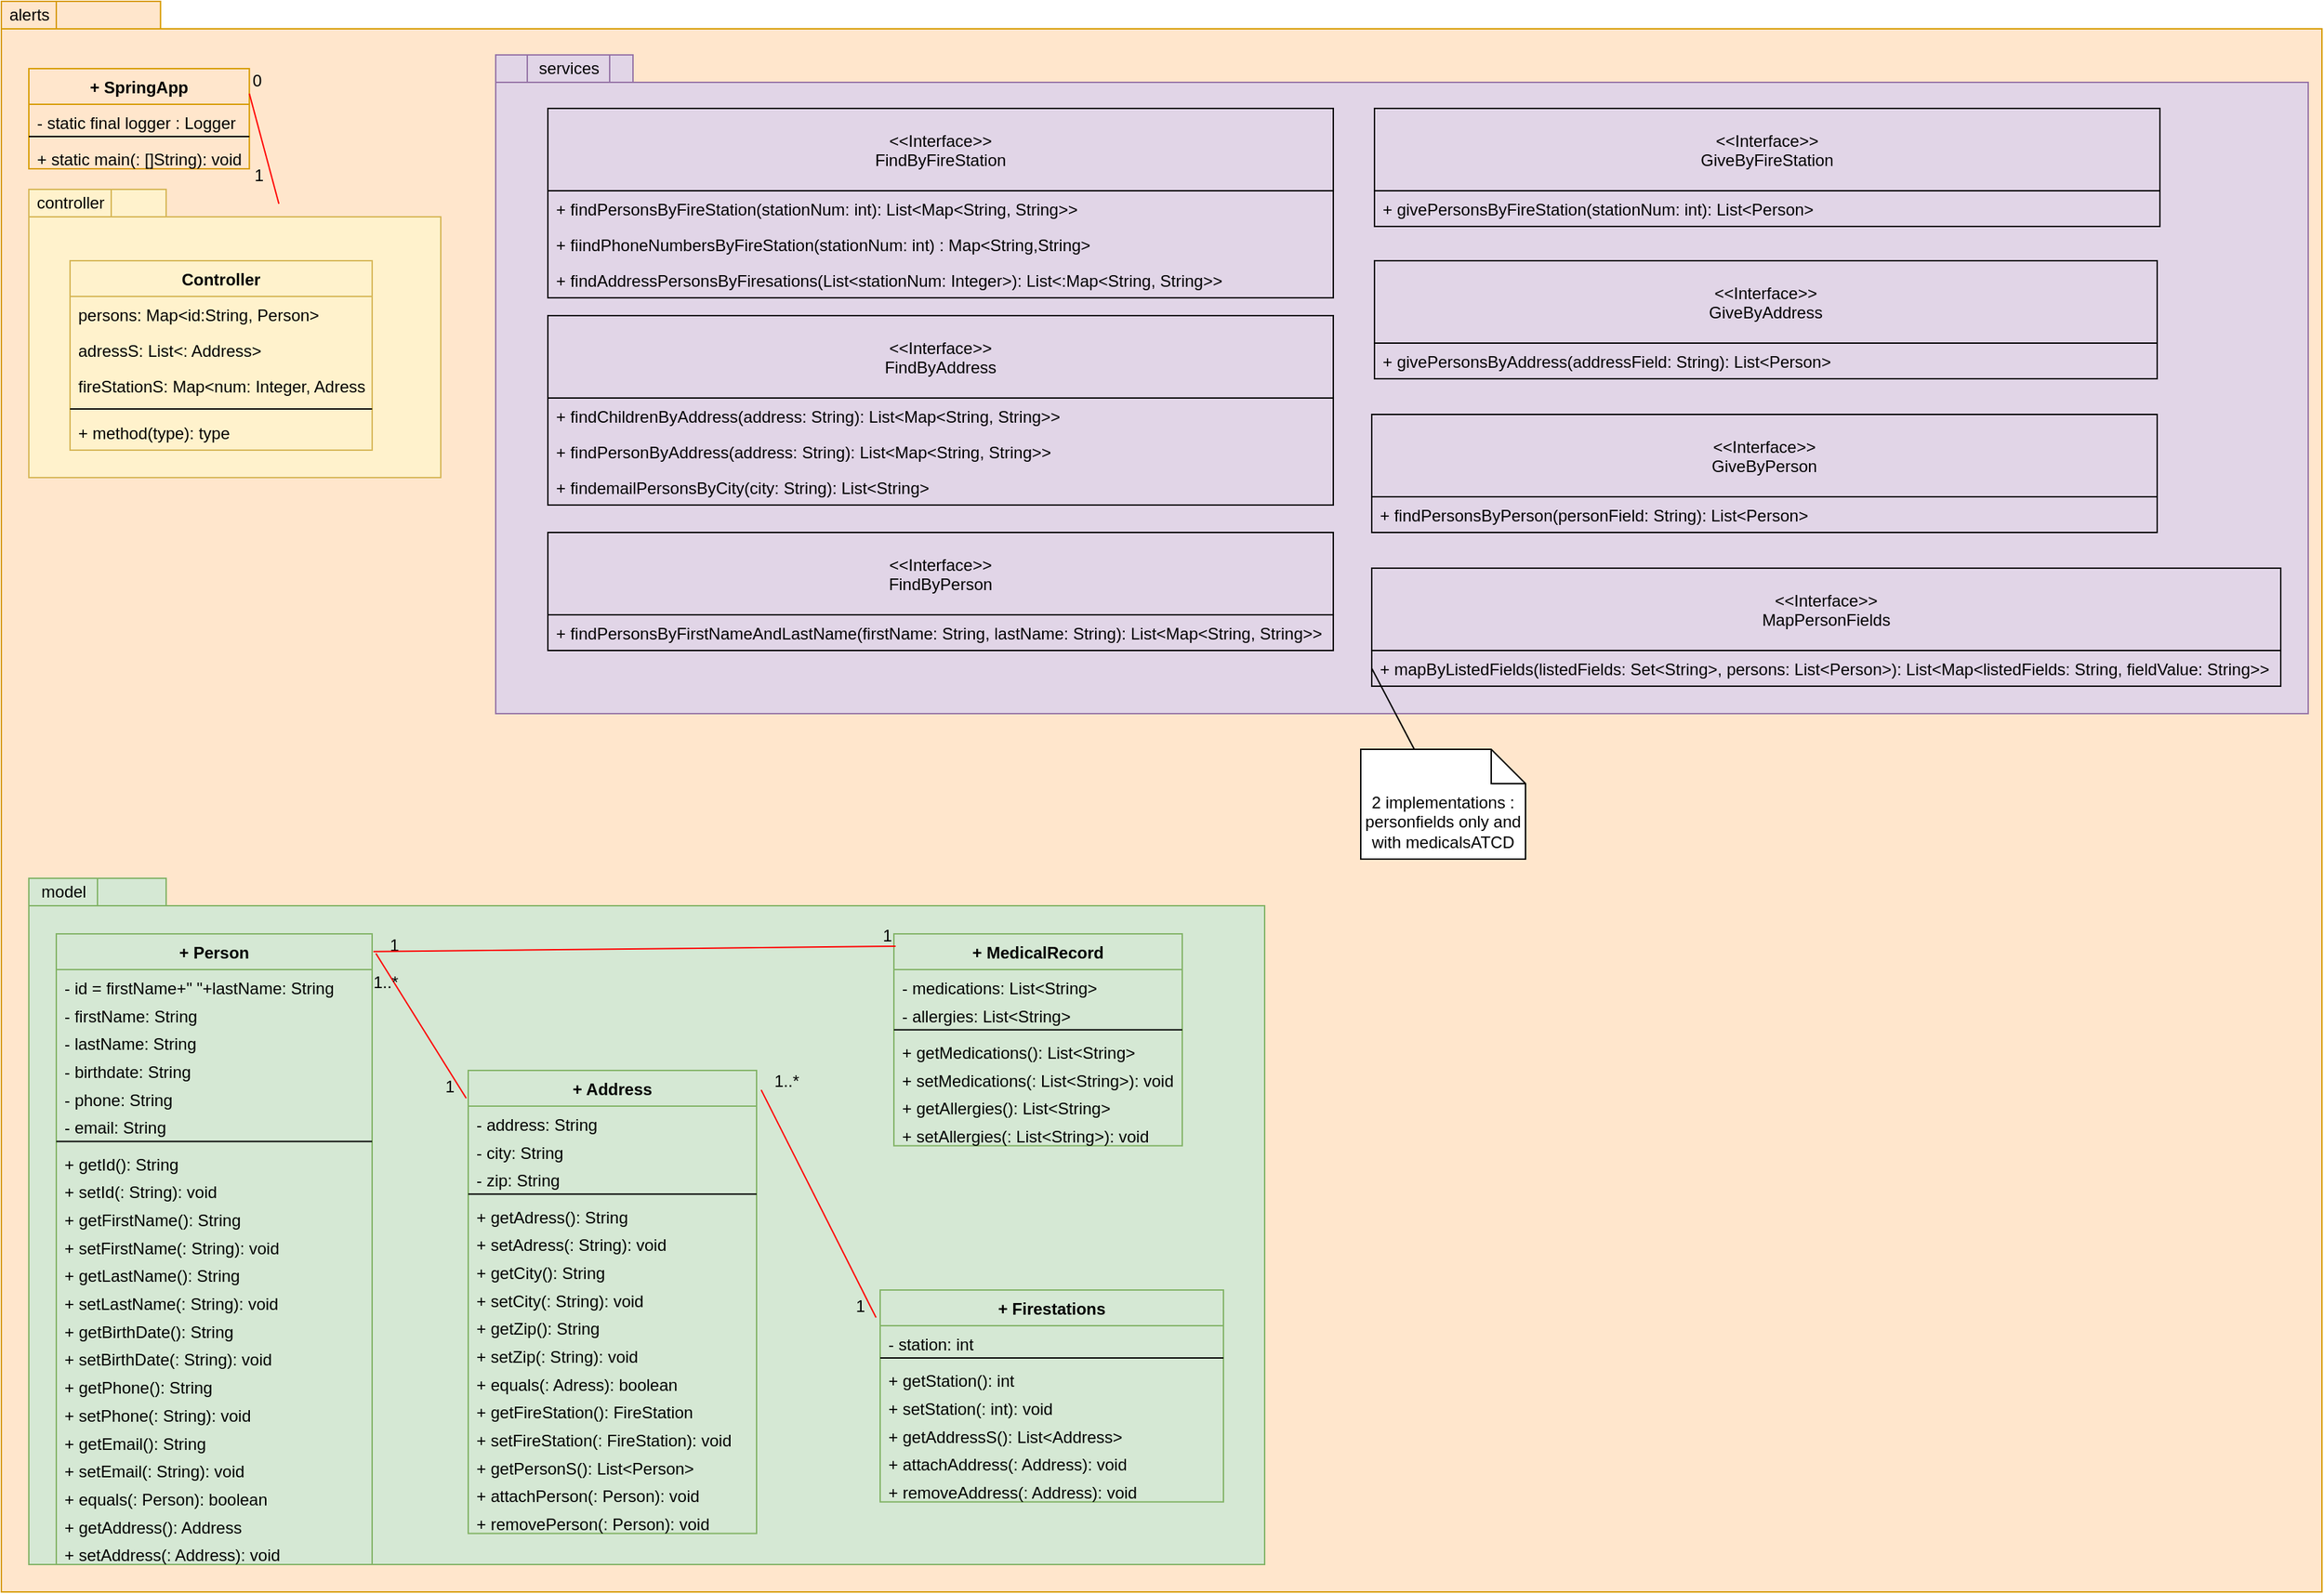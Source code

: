<mxfile version="19.0.3" type="device" pages="2"><diagram id="7Isf6xMYXmhKDAAIETeE" name="ClassDiagram1"><mxGraphModel dx="3204" dy="2106" grid="1" gridSize="10" guides="1" tooltips="1" connect="1" arrows="1" fold="1" page="1" pageScale="1" pageWidth="827" pageHeight="1169" math="0" shadow="0"><root><mxCell id="0"/><mxCell id="1" parent="0"/><mxCell id="1Yj8D8H0FmLidYMPe9CD-1" value="" style="shape=folder;fontStyle=1;spacingTop=10;tabWidth=100;tabHeight=20;tabPosition=left;html=1;fillColor=#ffe6cc;strokeColor=#d79b00;" parent="1" vertex="1"><mxGeometry x="-1640" y="-1169" width="1690" height="1159" as="geometry"/></mxCell><mxCell id="TotBtE_DFq-EetUc3UUm-1" value="alerts" style="text;html=1;align=center;verticalAlign=middle;resizable=0;points=[];autosize=1;strokeColor=#d79b00;fillColor=#ffe6cc;gradientColor=none;glass=0;" parent="1" vertex="1"><mxGeometry x="-1639.998" y="-1169" width="40" height="20" as="geometry"/></mxCell><mxCell id="pX3zZydq1ZKa4Ty7GVHY-1" value="+ SpringApp" style="swimlane;fontStyle=1;align=center;verticalAlign=top;childLayout=stackLayout;horizontal=1;startSize=26;horizontalStack=0;resizeParent=1;resizeParentMax=0;resizeLast=0;collapsible=1;marginBottom=0;fillColor=#ffe6cc;strokeColor=#d79b00;" parent="1" vertex="1"><mxGeometry x="-1620.001" y="-1119.997" width="160.6" height="72.947" as="geometry"/></mxCell><mxCell id="pX3zZydq1ZKa4Ty7GVHY-2" value="- static final logger : Logger" style="text;align=left;verticalAlign=top;spacingLeft=4;spacingRight=4;overflow=hidden;rotatable=0;points=[[0,0.5],[1,0.5]];portConstraint=eastwest;" parent="pX3zZydq1ZKa4Ty7GVHY-1" vertex="1"><mxGeometry y="26" width="160.6" height="20.344" as="geometry"/></mxCell><mxCell id="pX3zZydq1ZKa4Ty7GVHY-3" value="" style="line;strokeWidth=1;align=left;verticalAlign=middle;spacingTop=-1;spacingLeft=3;spacingRight=3;rotatable=0;labelPosition=right;points=[];portConstraint=eastwest;" parent="pX3zZydq1ZKa4Ty7GVHY-1" vertex="1"><mxGeometry y="46.344" width="160.6" height="6.26" as="geometry"/></mxCell><mxCell id="pX3zZydq1ZKa4Ty7GVHY-4" value="+ static main(: []String): void" style="text;align=left;verticalAlign=top;spacingLeft=4;spacingRight=4;overflow=hidden;rotatable=0;points=[[0,0.5],[1,0.5]];portConstraint=eastwest;" parent="pX3zZydq1ZKa4Ty7GVHY-1" vertex="1"><mxGeometry y="52.603" width="160.6" height="20.344" as="geometry"/></mxCell><mxCell id="L_LMBmzwX3eB0V7V_VdJ-1" value="" style="endArrow=none;html=1;rounded=0;align=center;verticalAlign=top;endFill=0;labelBackgroundColor=none;exitX=1;exitY=0.25;exitDx=0;exitDy=0;strokeColor=#FF0000;entryX=0.607;entryY=0.05;entryDx=0;entryDy=0;entryPerimeter=0;" parent="1" source="pX3zZydq1ZKa4Ty7GVHY-1" target="nXKcTEVYwteALs7NC0Xw-1" edge="1"><mxGeometry relative="1" as="geometry"><mxPoint x="-638.281" y="-1067.222" as="sourcePoint"/><mxPoint x="-450.055" y="-1010.006" as="targetPoint"/></mxGeometry></mxCell><mxCell id="L_LMBmzwX3eB0V7V_VdJ-2" value="0" style="resizable=0;html=1;align=left;verticalAlign=top;labelBackgroundColor=none;glass=0;gradientColor=none;" parent="L_LMBmzwX3eB0V7V_VdJ-1" connectable="0" vertex="1"><mxGeometry x="-1" relative="1" as="geometry"><mxPoint y="-23" as="offset"/></mxGeometry></mxCell><mxCell id="L_LMBmzwX3eB0V7V_VdJ-3" value="&lt;span style=&quot;text-align: left&quot;&gt;1&lt;/span&gt;" style="resizable=0;html=1;align=right;verticalAlign=bottom;labelBackgroundColor=none;glass=0;gradientColor=none;" parent="L_LMBmzwX3eB0V7V_VdJ-1" connectable="0" vertex="1"><mxGeometry x="1" relative="1" as="geometry"><mxPoint x="-11" y="-12" as="offset"/></mxGeometry></mxCell><mxCell id="s-YFi4-1TaiG5wxw9o94-1" value="" style="shape=folder;fontStyle=1;spacingTop=10;tabWidth=100;tabHeight=20;tabPosition=left;html=1;fillColor=#d5e8d4;strokeColor=#82b366;" parent="1" vertex="1"><mxGeometry x="-1620" y="-530" width="900" height="500" as="geometry"/></mxCell><mxCell id="_YQEFRuC_VUM07GQXSP8-16" value="+ Person" style="swimlane;fontStyle=1;align=center;verticalAlign=top;childLayout=stackLayout;horizontal=1;startSize=26;horizontalStack=0;resizeParent=1;resizeParentMax=0;resizeLast=0;collapsible=1;marginBottom=0;fillColor=#d5e8d4;strokeColor=#82b366;" parent="1" vertex="1"><mxGeometry x="-1600" y="-489.48" width="230" height="459.476" as="geometry"/></mxCell><mxCell id="ZxJXqssnahOHYMhJ38kJ-1" value="- id = firstName+&quot; &quot;+lastName: String" style="text;strokeColor=none;fillColor=none;align=left;verticalAlign=top;spacingLeft=4;spacingRight=4;overflow=hidden;rotatable=0;points=[[0,0.5],[1,0.5]];portConstraint=eastwest;" parent="_YQEFRuC_VUM07GQXSP8-16" vertex="1"><mxGeometry y="26" width="230" height="20.344" as="geometry"/></mxCell><mxCell id="_YQEFRuC_VUM07GQXSP8-2" value="- firstName: String" style="text;strokeColor=none;fillColor=none;align=left;verticalAlign=top;spacingLeft=4;spacingRight=4;overflow=hidden;rotatable=0;points=[[0,0.5],[1,0.5]];portConstraint=eastwest;" parent="_YQEFRuC_VUM07GQXSP8-16" vertex="1"><mxGeometry y="46.344" width="230" height="20.344" as="geometry"/></mxCell><mxCell id="_YQEFRuC_VUM07GQXSP8-3" value="- lastName: String" style="text;strokeColor=none;fillColor=none;align=left;verticalAlign=top;spacingLeft=4;spacingRight=4;overflow=hidden;rotatable=0;points=[[0,0.5],[1,0.5]];portConstraint=eastwest;" parent="_YQEFRuC_VUM07GQXSP8-16" vertex="1"><mxGeometry y="66.687" width="230" height="20.344" as="geometry"/></mxCell><mxCell id="_YQEFRuC_VUM07GQXSP8-58" value="- birthdate: String" style="text;strokeColor=none;fillColor=none;align=left;verticalAlign=top;spacingLeft=4;spacingRight=4;overflow=hidden;rotatable=0;points=[[0,0.5],[1,0.5]];portConstraint=eastwest;" parent="_YQEFRuC_VUM07GQXSP8-16" vertex="1"><mxGeometry y="87.031" width="230" height="20.344" as="geometry"/></mxCell><mxCell id="_YQEFRuC_VUM07GQXSP8-29" value="- phone: String" style="text;strokeColor=none;fillColor=none;align=left;verticalAlign=top;spacingLeft=4;spacingRight=4;overflow=hidden;rotatable=0;points=[[0,0.5],[1,0.5]];portConstraint=eastwest;" parent="_YQEFRuC_VUM07GQXSP8-16" vertex="1"><mxGeometry y="107.375" width="230" height="20.344" as="geometry"/></mxCell><mxCell id="_YQEFRuC_VUM07GQXSP8-30" value="- email: String" style="text;strokeColor=none;fillColor=none;align=left;verticalAlign=top;spacingLeft=4;spacingRight=4;overflow=hidden;rotatable=0;points=[[0,0.5],[1,0.5]];portConstraint=eastwest;" parent="_YQEFRuC_VUM07GQXSP8-16" vertex="1"><mxGeometry y="127.718" width="230" height="20.344" as="geometry"/></mxCell><mxCell id="_YQEFRuC_VUM07GQXSP8-19" value="" style="line;strokeWidth=1;fillColor=none;align=left;verticalAlign=middle;spacingTop=-1;spacingLeft=3;spacingRight=3;rotatable=0;labelPosition=right;points=[];portConstraint=eastwest;" parent="_YQEFRuC_VUM07GQXSP8-16" vertex="1"><mxGeometry y="148.062" width="230" height="6.26" as="geometry"/></mxCell><mxCell id="ZxJXqssnahOHYMhJ38kJ-2" value="+ getId(): String" style="text;strokeColor=none;fillColor=none;align=left;verticalAlign=top;spacingLeft=4;spacingRight=4;overflow=hidden;rotatable=0;points=[[0,0.5],[1,0.5]];portConstraint=eastwest;" parent="_YQEFRuC_VUM07GQXSP8-16" vertex="1"><mxGeometry y="154.321" width="230" height="20.344" as="geometry"/></mxCell><mxCell id="ZxJXqssnahOHYMhJ38kJ-4" value="+ setId(: String): void" style="text;strokeColor=none;fillColor=none;align=left;verticalAlign=top;spacingLeft=4;spacingRight=4;overflow=hidden;rotatable=0;points=[[0,0.5],[1,0.5]];portConstraint=eastwest;" parent="_YQEFRuC_VUM07GQXSP8-16" vertex="1"><mxGeometry y="174.665" width="230" height="20.344" as="geometry"/></mxCell><mxCell id="_YQEFRuC_VUM07GQXSP8-7" value="+ getFirstName(): String" style="text;strokeColor=none;fillColor=none;align=left;verticalAlign=top;spacingLeft=4;spacingRight=4;overflow=hidden;rotatable=0;points=[[0,0.5],[1,0.5]];portConstraint=eastwest;" parent="_YQEFRuC_VUM07GQXSP8-16" vertex="1"><mxGeometry y="195.009" width="230" height="20.344" as="geometry"/></mxCell><mxCell id="_YQEFRuC_VUM07GQXSP8-8" value="+ setFirstName(: String): void" style="text;strokeColor=none;fillColor=none;align=left;verticalAlign=top;spacingLeft=4;spacingRight=4;overflow=hidden;rotatable=0;points=[[0,0.5],[1,0.5]];portConstraint=eastwest;" parent="_YQEFRuC_VUM07GQXSP8-16" vertex="1"><mxGeometry y="215.352" width="230" height="20.344" as="geometry"/></mxCell><mxCell id="_YQEFRuC_VUM07GQXSP8-9" value="+ getLastName(): String" style="text;strokeColor=none;fillColor=none;align=left;verticalAlign=top;spacingLeft=4;spacingRight=4;overflow=hidden;rotatable=0;points=[[0,0.5],[1,0.5]];portConstraint=eastwest;" parent="_YQEFRuC_VUM07GQXSP8-16" vertex="1"><mxGeometry y="235.696" width="230" height="20.344" as="geometry"/></mxCell><mxCell id="_YQEFRuC_VUM07GQXSP8-10" value="+ setLastName(: String): void" style="text;strokeColor=none;fillColor=none;align=left;verticalAlign=top;spacingLeft=4;spacingRight=4;overflow=hidden;rotatable=0;points=[[0,0.5],[1,0.5]];portConstraint=eastwest;" parent="_YQEFRuC_VUM07GQXSP8-16" vertex="1"><mxGeometry y="256.04" width="230" height="20.344" as="geometry"/></mxCell><mxCell id="_YQEFRuC_VUM07GQXSP8-64" value="+ getBirthDate(): String" style="text;strokeColor=none;fillColor=none;align=left;verticalAlign=top;spacingLeft=4;spacingRight=4;overflow=hidden;rotatable=0;points=[[0,0.5],[1,0.5]];portConstraint=eastwest;" parent="_YQEFRuC_VUM07GQXSP8-16" vertex="1"><mxGeometry y="276.383" width="230" height="20.344" as="geometry"/></mxCell><mxCell id="_YQEFRuC_VUM07GQXSP8-65" value="+ setBirthDate(: String): void" style="text;strokeColor=none;fillColor=none;align=left;verticalAlign=top;spacingLeft=4;spacingRight=4;overflow=hidden;rotatable=0;points=[[0,0.5],[1,0.5]];portConstraint=eastwest;" parent="_YQEFRuC_VUM07GQXSP8-16" vertex="1"><mxGeometry y="296.727" width="230" height="20.344" as="geometry"/></mxCell><mxCell id="_YQEFRuC_VUM07GQXSP8-35" value="+ getPhone(): String" style="text;strokeColor=none;fillColor=none;align=left;verticalAlign=top;spacingLeft=4;spacingRight=4;overflow=hidden;rotatable=0;points=[[0,0.5],[1,0.5]];portConstraint=eastwest;" parent="_YQEFRuC_VUM07GQXSP8-16" vertex="1"><mxGeometry y="317.071" width="230" height="20.344" as="geometry"/></mxCell><mxCell id="_YQEFRuC_VUM07GQXSP8-36" value="+ setPhone(: String): void" style="text;strokeColor=none;fillColor=none;align=left;verticalAlign=top;spacingLeft=4;spacingRight=4;overflow=hidden;rotatable=0;points=[[0,0.5],[1,0.5]];portConstraint=eastwest;" parent="_YQEFRuC_VUM07GQXSP8-16" vertex="1"><mxGeometry y="337.414" width="230" height="20.344" as="geometry"/></mxCell><mxCell id="_YQEFRuC_VUM07GQXSP8-37" value="+ getEmail(): String" style="text;strokeColor=none;fillColor=none;align=left;verticalAlign=top;spacingLeft=4;spacingRight=4;overflow=hidden;rotatable=0;points=[[0,0.5],[1,0.5]];portConstraint=eastwest;" parent="_YQEFRuC_VUM07GQXSP8-16" vertex="1"><mxGeometry y="357.758" width="230" height="20.344" as="geometry"/></mxCell><mxCell id="_YQEFRuC_VUM07GQXSP8-38" value="+ setEmail(: String): void" style="text;strokeColor=none;fillColor=none;align=left;verticalAlign=top;spacingLeft=4;spacingRight=4;overflow=hidden;rotatable=0;points=[[0,0.5],[1,0.5]];portConstraint=eastwest;" parent="_YQEFRuC_VUM07GQXSP8-16" vertex="1"><mxGeometry y="378.101" width="230" height="20.344" as="geometry"/></mxCell><mxCell id="_YQEFRuC_VUM07GQXSP8-39" value="+ equals(: Person): boolean" style="text;strokeColor=none;fillColor=none;align=left;verticalAlign=top;spacingLeft=4;spacingRight=4;overflow=hidden;rotatable=0;points=[[0,0.5],[1,0.5]];portConstraint=eastwest;" parent="_YQEFRuC_VUM07GQXSP8-16" vertex="1"><mxGeometry y="398.445" width="230" height="20.344" as="geometry"/></mxCell><mxCell id="ZxJXqssnahOHYMhJ38kJ-16" value="+ getAddress(): Address" style="text;strokeColor=none;fillColor=none;align=left;verticalAlign=top;spacingLeft=4;spacingRight=4;overflow=hidden;rotatable=0;points=[[0,0.5],[1,0.5]];portConstraint=eastwest;" parent="_YQEFRuC_VUM07GQXSP8-16" vertex="1"><mxGeometry y="418.789" width="230" height="20.344" as="geometry"/></mxCell><mxCell id="ZxJXqssnahOHYMhJ38kJ-17" value="+ setAddress(: Address): void" style="text;strokeColor=none;fillColor=none;align=left;verticalAlign=top;spacingLeft=4;spacingRight=4;overflow=hidden;rotatable=0;points=[[0,0.5],[1,0.5]];portConstraint=eastwest;" parent="_YQEFRuC_VUM07GQXSP8-16" vertex="1"><mxGeometry y="439.132" width="230" height="20.344" as="geometry"/></mxCell><mxCell id="_YQEFRuC_VUM07GQXSP8-24" value="" style="endArrow=none;html=1;rounded=0;align=center;verticalAlign=top;endFill=0;labelBackgroundColor=none;strokeColor=#FF0000;entryX=-0.007;entryY=0.06;entryDx=0;entryDy=0;entryPerimeter=0;exitX=1.012;exitY=0.031;exitDx=0;exitDy=0;exitPerimeter=0;" parent="1" source="_YQEFRuC_VUM07GQXSP8-16" target="_YQEFRuC_VUM07GQXSP8-1" edge="1"><mxGeometry relative="1" as="geometry"><mxPoint x="-90" y="-1070" as="sourcePoint"/><mxPoint x="-20" y="-1070" as="targetPoint"/></mxGeometry></mxCell><mxCell id="_YQEFRuC_VUM07GQXSP8-25" value="1" style="resizable=0;html=1;align=left;verticalAlign=top;labelBackgroundColor=none;glass=0;gradientColor=none;" parent="_YQEFRuC_VUM07GQXSP8-24" connectable="0" vertex="1"><mxGeometry x="-1" relative="1" as="geometry"><mxPoint x="8" y="-20" as="offset"/></mxGeometry></mxCell><mxCell id="_YQEFRuC_VUM07GQXSP8-26" value="&lt;span style=&quot;text-align: left&quot;&gt;1&lt;/span&gt;" style="resizable=0;html=1;align=right;verticalAlign=bottom;labelBackgroundColor=none;glass=0;gradientColor=none;" parent="_YQEFRuC_VUM07GQXSP8-24" connectable="0" vertex="1"><mxGeometry x="1" relative="1" as="geometry"><mxPoint x="-8" as="offset"/></mxGeometry></mxCell><mxCell id="_YQEFRuC_VUM07GQXSP8-1" value="+ Address" style="swimlane;fontStyle=1;align=center;verticalAlign=top;childLayout=stackLayout;horizontal=1;startSize=26;horizontalStack=0;resizeParent=1;resizeParentMax=0;resizeLast=0;collapsible=1;marginBottom=0;fillColor=#d5e8d4;strokeColor=#82b366;" parent="1" vertex="1"><mxGeometry x="-1300" y="-390.0" width="210" height="337.414" as="geometry"/></mxCell><mxCell id="_YQEFRuC_VUM07GQXSP8-17" value="- address: String" style="text;strokeColor=none;fillColor=none;align=left;verticalAlign=top;spacingLeft=4;spacingRight=4;overflow=hidden;rotatable=0;points=[[0,0.5],[1,0.5]];portConstraint=eastwest;" parent="_YQEFRuC_VUM07GQXSP8-1" vertex="1"><mxGeometry y="26" width="210" height="20.344" as="geometry"/></mxCell><mxCell id="_YQEFRuC_VUM07GQXSP8-18" value="- city: String" style="text;strokeColor=none;fillColor=none;align=left;verticalAlign=top;spacingLeft=4;spacingRight=4;overflow=hidden;rotatable=0;points=[[0,0.5],[1,0.5]];portConstraint=eastwest;" parent="_YQEFRuC_VUM07GQXSP8-1" vertex="1"><mxGeometry y="46.344" width="210" height="20.344" as="geometry"/></mxCell><mxCell id="_YQEFRuC_VUM07GQXSP8-28" value="- zip: String" style="text;strokeColor=none;fillColor=none;align=left;verticalAlign=top;spacingLeft=4;spacingRight=4;overflow=hidden;rotatable=0;points=[[0,0.5],[1,0.5]];portConstraint=eastwest;" parent="_YQEFRuC_VUM07GQXSP8-1" vertex="1"><mxGeometry y="66.687" width="210" height="20.344" as="geometry"/></mxCell><mxCell id="_YQEFRuC_VUM07GQXSP8-5" value="" style="line;strokeWidth=1;fillColor=none;align=left;verticalAlign=middle;spacingTop=-1;spacingLeft=3;spacingRight=3;rotatable=0;labelPosition=right;points=[];portConstraint=eastwest;" parent="_YQEFRuC_VUM07GQXSP8-1" vertex="1"><mxGeometry y="87.031" width="210" height="6.26" as="geometry"/></mxCell><mxCell id="_YQEFRuC_VUM07GQXSP8-20" value="+ getAdress(): String" style="text;strokeColor=none;fillColor=none;align=left;verticalAlign=top;spacingLeft=4;spacingRight=4;overflow=hidden;rotatable=0;points=[[0,0.5],[1,0.5]];portConstraint=eastwest;" parent="_YQEFRuC_VUM07GQXSP8-1" vertex="1"><mxGeometry y="93.29" width="210" height="20.344" as="geometry"/></mxCell><mxCell id="_YQEFRuC_VUM07GQXSP8-21" value="+ setAdress(: String): void" style="text;strokeColor=none;fillColor=none;align=left;verticalAlign=top;spacingLeft=4;spacingRight=4;overflow=hidden;rotatable=0;points=[[0,0.5],[1,0.5]];portConstraint=eastwest;" parent="_YQEFRuC_VUM07GQXSP8-1" vertex="1"><mxGeometry y="113.634" width="210" height="20.344" as="geometry"/></mxCell><mxCell id="_YQEFRuC_VUM07GQXSP8-23" value="+ getCity(): String" style="text;strokeColor=none;fillColor=none;align=left;verticalAlign=top;spacingLeft=4;spacingRight=4;overflow=hidden;rotatable=0;points=[[0,0.5],[1,0.5]];portConstraint=eastwest;" parent="_YQEFRuC_VUM07GQXSP8-1" vertex="1"><mxGeometry y="133.978" width="210" height="20.344" as="geometry"/></mxCell><mxCell id="_YQEFRuC_VUM07GQXSP8-112" value="+ setCity(: String): void" style="text;strokeColor=none;fillColor=none;align=left;verticalAlign=top;spacingLeft=4;spacingRight=4;overflow=hidden;rotatable=0;points=[[0,0.5],[1,0.5]];portConstraint=eastwest;" parent="_YQEFRuC_VUM07GQXSP8-1" vertex="1"><mxGeometry y="154.321" width="210" height="20.344" as="geometry"/></mxCell><mxCell id="_YQEFRuC_VUM07GQXSP8-33" value="+ getZip(): String" style="text;strokeColor=none;fillColor=none;align=left;verticalAlign=top;spacingLeft=4;spacingRight=4;overflow=hidden;rotatable=0;points=[[0,0.5],[1,0.5]];portConstraint=eastwest;" parent="_YQEFRuC_VUM07GQXSP8-1" vertex="1"><mxGeometry y="174.665" width="210" height="20.344" as="geometry"/></mxCell><mxCell id="_YQEFRuC_VUM07GQXSP8-34" value="+ setZip(: String): void" style="text;strokeColor=none;fillColor=none;align=left;verticalAlign=top;spacingLeft=4;spacingRight=4;overflow=hidden;rotatable=0;points=[[0,0.5],[1,0.5]];portConstraint=eastwest;" parent="_YQEFRuC_VUM07GQXSP8-1" vertex="1"><mxGeometry y="195.009" width="210" height="20.344" as="geometry"/></mxCell><mxCell id="ZxJXqssnahOHYMhJ38kJ-5" value="+ equals(: Adress): boolean" style="text;strokeColor=none;fillColor=none;align=left;verticalAlign=top;spacingLeft=4;spacingRight=4;overflow=hidden;rotatable=0;points=[[0,0.5],[1,0.5]];portConstraint=eastwest;" parent="_YQEFRuC_VUM07GQXSP8-1" vertex="1"><mxGeometry y="215.352" width="210" height="20.344" as="geometry"/></mxCell><mxCell id="ZxJXqssnahOHYMhJ38kJ-11" value="+ getFireStation(): FireStation" style="text;strokeColor=none;fillColor=none;align=left;verticalAlign=top;spacingLeft=4;spacingRight=4;overflow=hidden;rotatable=0;points=[[0,0.5],[1,0.5]];portConstraint=eastwest;" parent="_YQEFRuC_VUM07GQXSP8-1" vertex="1"><mxGeometry y="235.696" width="210" height="20.344" as="geometry"/></mxCell><mxCell id="ZxJXqssnahOHYMhJ38kJ-12" value="+ setFireStation(: FireStation): void" style="text;strokeColor=none;fillColor=none;align=left;verticalAlign=top;spacingLeft=4;spacingRight=4;overflow=hidden;rotatable=0;points=[[0,0.5],[1,0.5]];portConstraint=eastwest;" parent="_YQEFRuC_VUM07GQXSP8-1" vertex="1"><mxGeometry y="256.04" width="210" height="20.344" as="geometry"/></mxCell><mxCell id="ZxJXqssnahOHYMhJ38kJ-13" value="+ getPersonS(): List&lt;Person&gt;" style="text;strokeColor=none;fillColor=none;align=left;verticalAlign=top;spacingLeft=4;spacingRight=4;overflow=hidden;rotatable=0;points=[[0,0.5],[1,0.5]];portConstraint=eastwest;" parent="_YQEFRuC_VUM07GQXSP8-1" vertex="1"><mxGeometry y="276.383" width="210" height="20.344" as="geometry"/></mxCell><mxCell id="ZxJXqssnahOHYMhJ38kJ-14" value="+ attachPerson(: Person): void" style="text;strokeColor=none;fillColor=none;align=left;verticalAlign=top;spacingLeft=4;spacingRight=4;overflow=hidden;rotatable=0;points=[[0,0.5],[1,0.5]];portConstraint=eastwest;" parent="_YQEFRuC_VUM07GQXSP8-1" vertex="1"><mxGeometry y="296.727" width="210" height="20.344" as="geometry"/></mxCell><mxCell id="ZxJXqssnahOHYMhJ38kJ-15" value="+ removePerson(: Person): void" style="text;strokeColor=none;fillColor=none;align=left;verticalAlign=top;spacingLeft=4;spacingRight=4;overflow=hidden;rotatable=0;points=[[0,0.5],[1,0.5]];portConstraint=eastwest;" parent="_YQEFRuC_VUM07GQXSP8-1" vertex="1"><mxGeometry y="317.071" width="210" height="20.344" as="geometry"/></mxCell><mxCell id="_YQEFRuC_VUM07GQXSP8-57" value="+ MedicalRecord" style="swimlane;fontStyle=1;align=center;verticalAlign=top;childLayout=stackLayout;horizontal=1;startSize=26;horizontalStack=0;resizeParent=1;resizeParentMax=0;resizeLast=0;collapsible=1;marginBottom=0;fillColor=#d5e8d4;strokeColor=#82b366;" parent="1" vertex="1"><mxGeometry x="-990" y="-489.48" width="210" height="154.321" as="geometry"/></mxCell><mxCell id="_YQEFRuC_VUM07GQXSP8-59" value="- medications: List&lt;String&gt;" style="text;strokeColor=none;fillColor=none;align=left;verticalAlign=top;spacingLeft=4;spacingRight=4;overflow=hidden;rotatable=0;points=[[0,0.5],[1,0.5]];portConstraint=eastwest;" parent="_YQEFRuC_VUM07GQXSP8-57" vertex="1"><mxGeometry y="26" width="210" height="20.344" as="geometry"/></mxCell><mxCell id="_YQEFRuC_VUM07GQXSP8-60" value="- allergies: List&lt;String&gt;" style="text;strokeColor=none;fillColor=none;align=left;verticalAlign=top;spacingLeft=4;spacingRight=4;overflow=hidden;rotatable=0;points=[[0,0.5],[1,0.5]];portConstraint=eastwest;" parent="_YQEFRuC_VUM07GQXSP8-57" vertex="1"><mxGeometry y="46.344" width="210" height="20.344" as="geometry"/></mxCell><mxCell id="_YQEFRuC_VUM07GQXSP8-63" value="" style="line;strokeWidth=1;fillColor=none;align=left;verticalAlign=middle;spacingTop=-1;spacingLeft=3;spacingRight=3;rotatable=0;labelPosition=right;points=[];portConstraint=eastwest;" parent="_YQEFRuC_VUM07GQXSP8-57" vertex="1"><mxGeometry y="66.687" width="210" height="6.26" as="geometry"/></mxCell><mxCell id="_YQEFRuC_VUM07GQXSP8-93" value="+ getMedications(): List&lt;String&gt;" style="text;strokeColor=none;fillColor=none;align=left;verticalAlign=top;spacingLeft=4;spacingRight=4;overflow=hidden;rotatable=0;points=[[0,0.5],[1,0.5]];portConstraint=eastwest;" parent="_YQEFRuC_VUM07GQXSP8-57" vertex="1"><mxGeometry y="72.947" width="210" height="20.344" as="geometry"/></mxCell><mxCell id="_YQEFRuC_VUM07GQXSP8-94" value="+ setMedications(: List&lt;String&gt;): void" style="text;strokeColor=none;fillColor=none;align=left;verticalAlign=top;spacingLeft=4;spacingRight=4;overflow=hidden;rotatable=0;points=[[0,0.5],[1,0.5]];portConstraint=eastwest;" parent="_YQEFRuC_VUM07GQXSP8-57" vertex="1"><mxGeometry y="93.29" width="210" height="20.344" as="geometry"/></mxCell><mxCell id="_YQEFRuC_VUM07GQXSP8-95" value="+ getAllergies(): List&lt;String&gt;" style="text;strokeColor=none;fillColor=none;align=left;verticalAlign=top;spacingLeft=4;spacingRight=4;overflow=hidden;rotatable=0;points=[[0,0.5],[1,0.5]];portConstraint=eastwest;" parent="_YQEFRuC_VUM07GQXSP8-57" vertex="1"><mxGeometry y="113.634" width="210" height="20.344" as="geometry"/></mxCell><mxCell id="_YQEFRuC_VUM07GQXSP8-96" value="+ setAllergies(: List&lt;String&gt;): void" style="text;strokeColor=none;fillColor=none;align=left;verticalAlign=top;spacingLeft=4;spacingRight=4;overflow=hidden;rotatable=0;points=[[0,0.5],[1,0.5]];portConstraint=eastwest;" parent="_YQEFRuC_VUM07GQXSP8-57" vertex="1"><mxGeometry y="133.978" width="210" height="20.344" as="geometry"/></mxCell><mxCell id="_YQEFRuC_VUM07GQXSP8-90" value="" style="endArrow=none;html=1;rounded=0;align=center;verticalAlign=top;endFill=0;labelBackgroundColor=none;strokeColor=#FF0000;entryX=1.004;entryY=0.028;entryDx=0;entryDy=0;entryPerimeter=0;exitX=0.006;exitY=0.058;exitDx=0;exitDy=0;exitPerimeter=0;" parent="1" source="_YQEFRuC_VUM07GQXSP8-57" target="_YQEFRuC_VUM07GQXSP8-16" edge="1"><mxGeometry relative="1" as="geometry"><mxPoint x="70" y="-1067" as="sourcePoint"/><mxPoint x="288.273" y="-879.52" as="targetPoint"/></mxGeometry></mxCell><mxCell id="_YQEFRuC_VUM07GQXSP8-91" value="1" style="resizable=0;html=1;align=left;verticalAlign=top;labelBackgroundColor=none;glass=0;gradientColor=none;" parent="_YQEFRuC_VUM07GQXSP8-90" connectable="0" vertex="1"><mxGeometry x="-1" relative="1" as="geometry"><mxPoint x="-11" y="-21" as="offset"/></mxGeometry></mxCell><mxCell id="_YQEFRuC_VUM07GQXSP8-92" value="&lt;span style=&quot;text-align: left&quot;&gt;1..*&lt;br&gt;&lt;/span&gt;" style="resizable=0;html=1;align=right;verticalAlign=bottom;labelBackgroundColor=none;glass=0;gradientColor=none;" parent="_YQEFRuC_VUM07GQXSP8-90" connectable="0" vertex="1"><mxGeometry x="1" relative="1" as="geometry"><mxPoint x="19" y="31" as="offset"/></mxGeometry></mxCell><mxCell id="OHmu_Cunv7kvX6QmUd1U-1" value="model" style="text;html=1;align=center;verticalAlign=middle;resizable=0;points=[];autosize=1;strokeColor=#82b366;fillColor=#d5e8d4;glass=0;" parent="1" vertex="1"><mxGeometry x="-1620" y="-529.996" width="50" height="20" as="geometry"/></mxCell><mxCell id="_YQEFRuC_VUM07GQXSP8-98" value="+ Firestations" style="swimlane;fontStyle=1;align=center;verticalAlign=top;childLayout=stackLayout;horizontal=1;startSize=26;horizontalStack=0;resizeParent=1;resizeParentMax=0;resizeLast=0;collapsible=1;marginBottom=0;fillColor=#d5e8d4;strokeColor=#82b366;" parent="1" vertex="1"><mxGeometry x="-1000" y="-230" width="250" height="154.321" as="geometry"/></mxCell><mxCell id="_YQEFRuC_VUM07GQXSP8-99" value="- station: int" style="text;strokeColor=none;fillColor=none;align=left;verticalAlign=top;spacingLeft=4;spacingRight=4;overflow=hidden;rotatable=0;points=[[0,0.5],[1,0.5]];portConstraint=eastwest;" parent="_YQEFRuC_VUM07GQXSP8-98" vertex="1"><mxGeometry y="26" width="250" height="20.344" as="geometry"/></mxCell><mxCell id="_YQEFRuC_VUM07GQXSP8-102" value="" style="line;strokeWidth=1;fillColor=none;align=left;verticalAlign=middle;spacingTop=-1;spacingLeft=3;spacingRight=3;rotatable=0;labelPosition=right;points=[];portConstraint=eastwest;" parent="_YQEFRuC_VUM07GQXSP8-98" vertex="1"><mxGeometry y="46.344" width="250" height="6.26" as="geometry"/></mxCell><mxCell id="_YQEFRuC_VUM07GQXSP8-103" value="+ getStation(): int" style="text;strokeColor=none;fillColor=none;align=left;verticalAlign=top;spacingLeft=4;spacingRight=4;overflow=hidden;rotatable=0;points=[[0,0.5],[1,0.5]];portConstraint=eastwest;" parent="_YQEFRuC_VUM07GQXSP8-98" vertex="1"><mxGeometry y="52.603" width="250" height="20.344" as="geometry"/></mxCell><mxCell id="_YQEFRuC_VUM07GQXSP8-104" value="+ setStation(: int): void" style="text;strokeColor=none;fillColor=none;align=left;verticalAlign=top;spacingLeft=4;spacingRight=4;overflow=hidden;rotatable=0;points=[[0,0.5],[1,0.5]];portConstraint=eastwest;" parent="_YQEFRuC_VUM07GQXSP8-98" vertex="1"><mxGeometry y="72.947" width="250" height="20.344" as="geometry"/></mxCell><mxCell id="_YQEFRuC_VUM07GQXSP8-105" value="+ getAddressS(): List&lt;Address&gt;" style="text;strokeColor=none;fillColor=none;align=left;verticalAlign=top;spacingLeft=4;spacingRight=4;overflow=hidden;rotatable=0;points=[[0,0.5],[1,0.5]];portConstraint=eastwest;" parent="_YQEFRuC_VUM07GQXSP8-98" vertex="1"><mxGeometry y="93.29" width="250" height="20.344" as="geometry"/></mxCell><mxCell id="_YQEFRuC_VUM07GQXSP8-106" value="+ attachAddress(: Address): void" style="text;strokeColor=none;fillColor=none;align=left;verticalAlign=top;spacingLeft=4;spacingRight=4;overflow=hidden;rotatable=0;points=[[0,0.5],[1,0.5]];portConstraint=eastwest;" parent="_YQEFRuC_VUM07GQXSP8-98" vertex="1"><mxGeometry y="113.634" width="250" height="20.344" as="geometry"/></mxCell><mxCell id="ZxJXqssnahOHYMhJ38kJ-10" value="+ removeAddress(: Address): void" style="text;strokeColor=none;fillColor=none;align=left;verticalAlign=top;spacingLeft=4;spacingRight=4;overflow=hidden;rotatable=0;points=[[0,0.5],[1,0.5]];portConstraint=eastwest;" parent="_YQEFRuC_VUM07GQXSP8-98" vertex="1"><mxGeometry y="133.978" width="250" height="20.344" as="geometry"/></mxCell><mxCell id="ZxJXqssnahOHYMhJ38kJ-6" value="" style="endArrow=none;html=1;rounded=0;align=center;verticalAlign=top;endFill=0;labelBackgroundColor=none;strokeColor=#FF0000;entryX=-0.012;entryY=0.13;entryDx=0;entryDy=0;entryPerimeter=0;exitX=1.016;exitY=0.042;exitDx=0;exitDy=0;exitPerimeter=0;" parent="1" source="_YQEFRuC_VUM07GQXSP8-1" target="_YQEFRuC_VUM07GQXSP8-98" edge="1"><mxGeometry relative="1" as="geometry"><mxPoint x="130" y="-951.188" as="sourcePoint"/><mxPoint x="179.92" y="-790.028" as="targetPoint"/></mxGeometry></mxCell><mxCell id="ZxJXqssnahOHYMhJ38kJ-7" value="1..*" style="resizable=0;html=1;align=left;verticalAlign=top;labelBackgroundColor=none;glass=0;gradientColor=none;" parent="ZxJXqssnahOHYMhJ38kJ-6" connectable="0" vertex="1"><mxGeometry x="-1" relative="1" as="geometry"><mxPoint x="8" y="-20" as="offset"/></mxGeometry></mxCell><mxCell id="ZxJXqssnahOHYMhJ38kJ-8" value="&lt;span style=&quot;text-align: left&quot;&gt;1&lt;/span&gt;" style="resizable=0;html=1;align=right;verticalAlign=bottom;labelBackgroundColor=none;glass=0;gradientColor=none;" parent="ZxJXqssnahOHYMhJ38kJ-6" connectable="0" vertex="1"><mxGeometry x="1" relative="1" as="geometry"><mxPoint x="-8" as="offset"/></mxGeometry></mxCell><mxCell id="nXKcTEVYwteALs7NC0Xw-1" value="" style="shape=folder;fontStyle=1;spacingTop=10;tabWidth=100;tabHeight=20;tabPosition=left;html=1;fillColor=#fff2cc;strokeColor=#d6b656;container=0;" parent="1" vertex="1"><mxGeometry x="-1620" y="-1032" width="300" height="210" as="geometry"/></mxCell><mxCell id="ZxJXqssnahOHYMhJ38kJ-24" value="Controller" style="swimlane;fontStyle=1;align=center;verticalAlign=top;childLayout=stackLayout;horizontal=1;startSize=26;horizontalStack=0;resizeParent=1;resizeParentMax=0;resizeLast=0;collapsible=1;marginBottom=0;fillColor=#fff2cc;strokeColor=#d6b656;" parent="1" vertex="1"><mxGeometry x="-1590" y="-980" width="220.03" height="138" as="geometry"/></mxCell><mxCell id="ZxJXqssnahOHYMhJ38kJ-25" value="persons: Map&lt;id:String, Person&gt;" style="text;strokeColor=none;fillColor=none;align=left;verticalAlign=top;spacingLeft=4;spacingRight=4;overflow=hidden;rotatable=0;points=[[0,0.5],[1,0.5]];portConstraint=eastwest;" parent="ZxJXqssnahOHYMhJ38kJ-24" vertex="1"><mxGeometry y="26" width="220.03" height="26" as="geometry"/></mxCell><mxCell id="ZxJXqssnahOHYMhJ38kJ-26" value="adressS: List&lt;: Address&gt;" style="text;strokeColor=none;fillColor=none;align=left;verticalAlign=top;spacingLeft=4;spacingRight=4;overflow=hidden;rotatable=0;points=[[0,0.5],[1,0.5]];portConstraint=eastwest;" parent="ZxJXqssnahOHYMhJ38kJ-24" vertex="1"><mxGeometry y="52" width="220.03" height="26" as="geometry"/></mxCell><mxCell id="ZxJXqssnahOHYMhJ38kJ-27" value="fireStationS: Map&lt;num: Integer, Adress&gt;" style="text;strokeColor=none;fillColor=none;align=left;verticalAlign=top;spacingLeft=4;spacingRight=4;overflow=hidden;rotatable=0;points=[[0,0.5],[1,0.5]];portConstraint=eastwest;" parent="ZxJXqssnahOHYMhJ38kJ-24" vertex="1"><mxGeometry y="78" width="220.03" height="26" as="geometry"/></mxCell><mxCell id="ZxJXqssnahOHYMhJ38kJ-28" value="" style="line;strokeWidth=1;fillColor=none;align=left;verticalAlign=middle;spacingTop=-1;spacingLeft=3;spacingRight=3;rotatable=0;labelPosition=right;points=[];portConstraint=eastwest;" parent="ZxJXqssnahOHYMhJ38kJ-24" vertex="1"><mxGeometry y="104" width="220.03" height="8" as="geometry"/></mxCell><mxCell id="ZxJXqssnahOHYMhJ38kJ-29" value="+ method(type): type" style="text;strokeColor=none;fillColor=none;align=left;verticalAlign=top;spacingLeft=4;spacingRight=4;overflow=hidden;rotatable=0;points=[[0,0.5],[1,0.5]];portConstraint=eastwest;" parent="ZxJXqssnahOHYMhJ38kJ-24" vertex="1"><mxGeometry y="112" width="220.03" height="26" as="geometry"/></mxCell><mxCell id="HpJ095s4Z6i443x8LYtv-1" value="controller" style="text;html=1;align=center;verticalAlign=middle;resizable=0;points=[];autosize=1;strokeColor=#d6b656;fillColor=#fff2cc;glass=0;" parent="1" vertex="1"><mxGeometry x="-1619.999" y="-1031.997" width="60" height="20" as="geometry"/></mxCell><mxCell id="Kpy3TJlJM18OL7-NtUfP-1" value="dao" style="text;html=1;align=center;verticalAlign=middle;resizable=0;points=[];autosize=1;strokeColor=#6c8ebf;fillColor=#dae8fc;glass=0;" parent="1" vertex="1"><mxGeometry x="-620" y="-689.996" width="40" height="20" as="geometry"/></mxCell><mxCell id="ZxJXqssnahOHYMhJ38kJ-39" value="" style="shape=folder;fontStyle=1;spacingTop=10;tabWidth=100;tabHeight=20;tabPosition=left;html=1;fillColor=#e1d5e7;strokeColor=#9673a6;" parent="1" vertex="1"><mxGeometry x="-1280" y="-1130" width="1320" height="480" as="geometry"/></mxCell><mxCell id="ZxJXqssnahOHYMhJ38kJ-40" value="services" style="text;html=1;align=center;verticalAlign=middle;resizable=0;points=[];autosize=1;strokeColor=#9673a6;fillColor=#e1d5e7;glass=0;" parent="1" vertex="1"><mxGeometry x="-1257" y="-1129.997" width="60" height="20" as="geometry"/></mxCell><mxCell id="ZxJXqssnahOHYMhJ38kJ-41" value="&lt;&lt;Interface&gt;&gt;&#10;FindByFireStation" style="swimlane;fontStyle=0;childLayout=stackLayout;horizontal=1;startSize=60;fillColor=none;horizontalStack=0;resizeParent=1;resizeParentMax=0;resizeLast=0;collapsible=1;marginBottom=0;" parent="1" vertex="1"><mxGeometry x="-1242" y="-1091" width="572" height="138" as="geometry"/></mxCell><mxCell id="ZxJXqssnahOHYMhJ38kJ-42" value="+ findPersonsByFireStation(stationNum: int): List&lt;Map&lt;String, String&gt;&gt;" style="text;strokeColor=none;fillColor=none;align=left;verticalAlign=top;spacingLeft=4;spacingRight=4;overflow=hidden;rotatable=0;points=[[0,0.5],[1,0.5]];portConstraint=eastwest;" parent="ZxJXqssnahOHYMhJ38kJ-41" vertex="1"><mxGeometry y="60" width="572" height="26" as="geometry"/></mxCell><mxCell id="ZxJXqssnahOHYMhJ38kJ-43" value="+ fiindPhoneNumbersByFireStation(stationNum: int) : Map&lt;String,String&gt;" style="text;strokeColor=none;fillColor=none;align=left;verticalAlign=top;spacingLeft=4;spacingRight=4;overflow=hidden;rotatable=0;points=[[0,0.5],[1,0.5]];portConstraint=eastwest;" parent="ZxJXqssnahOHYMhJ38kJ-41" vertex="1"><mxGeometry y="86" width="572" height="26" as="geometry"/></mxCell><mxCell id="M8iBlHHp7jSmqoKljAnf-2" value="+ findAddressPersonsByFiresations(List&lt;stationNum: Integer&gt;): List&lt;:Map&lt;String, String&gt;&gt;" style="text;strokeColor=none;fillColor=none;align=left;verticalAlign=top;spacingLeft=4;spacingRight=4;overflow=hidden;rotatable=0;points=[[0,0.5],[1,0.5]];portConstraint=eastwest;" parent="ZxJXqssnahOHYMhJ38kJ-41" vertex="1"><mxGeometry y="112" width="572" height="26" as="geometry"/></mxCell><mxCell id="ZxJXqssnahOHYMhJ38kJ-45" value="&lt;&lt;Interface&gt;&gt;&#10;FindByAddress" style="swimlane;fontStyle=0;childLayout=stackLayout;horizontal=1;startSize=60;fillColor=none;horizontalStack=0;resizeParent=1;resizeParentMax=0;resizeLast=0;collapsible=1;marginBottom=0;" parent="1" vertex="1"><mxGeometry x="-1242" y="-940" width="572" height="138" as="geometry"/></mxCell><mxCell id="ZxJXqssnahOHYMhJ38kJ-46" value="+ findChildrenByAddress(address: String): List&lt;Map&lt;String, String&gt;&gt;" style="text;strokeColor=none;fillColor=none;align=left;verticalAlign=top;spacingLeft=4;spacingRight=4;overflow=hidden;rotatable=0;points=[[0,0.5],[1,0.5]];portConstraint=eastwest;" parent="ZxJXqssnahOHYMhJ38kJ-45" vertex="1"><mxGeometry y="60" width="572" height="26" as="geometry"/></mxCell><mxCell id="M8iBlHHp7jSmqoKljAnf-1" value="+ findPersonByAddress(address: String): List&lt;Map&lt;String, String&gt;&gt;" style="text;strokeColor=none;fillColor=none;align=left;verticalAlign=top;spacingLeft=4;spacingRight=4;overflow=hidden;rotatable=0;points=[[0,0.5],[1,0.5]];portConstraint=eastwest;" parent="ZxJXqssnahOHYMhJ38kJ-45" vertex="1"><mxGeometry y="86" width="572" height="26" as="geometry"/></mxCell><mxCell id="fDODU5_W8LiwZZ4vn0nD-5" value="+ findemailPersonsByCity(city: String): List&lt;String&gt;" style="text;strokeColor=none;fillColor=none;align=left;verticalAlign=top;spacingLeft=4;spacingRight=4;overflow=hidden;rotatable=0;points=[[0,0.5],[1,0.5]];portConstraint=eastwest;" parent="ZxJXqssnahOHYMhJ38kJ-45" vertex="1"><mxGeometry y="112" width="572" height="26" as="geometry"/></mxCell><mxCell id="fDODU5_W8LiwZZ4vn0nD-1" value="&lt;&lt;Interface&gt;&gt;&#10;FindByPerson" style="swimlane;fontStyle=0;childLayout=stackLayout;horizontal=1;startSize=60;fillColor=none;horizontalStack=0;resizeParent=1;resizeParentMax=0;resizeLast=0;collapsible=1;marginBottom=0;" parent="1" vertex="1"><mxGeometry x="-1242" y="-782" width="572" height="86" as="geometry"/></mxCell><mxCell id="fDODU5_W8LiwZZ4vn0nD-2" value="+ findPersonsByFirstNameAndLastName(firstName: String, lastName: String): List&lt;Map&lt;String, String&gt;&gt;" style="text;strokeColor=none;fillColor=none;align=left;verticalAlign=top;spacingLeft=4;spacingRight=4;overflow=hidden;rotatable=0;points=[[0,0.5],[1,0.5]];portConstraint=eastwest;" parent="fDODU5_W8LiwZZ4vn0nD-1" vertex="1"><mxGeometry y="60" width="572" height="26" as="geometry"/></mxCell><mxCell id="fDODU5_W8LiwZZ4vn0nD-9" value="&lt;&lt;Interface&gt;&gt;&#10;GiveByFireStation" style="swimlane;fontStyle=0;childLayout=stackLayout;horizontal=1;startSize=60;fillColor=none;horizontalStack=0;resizeParent=1;resizeParentMax=0;resizeLast=0;collapsible=1;marginBottom=0;" parent="1" vertex="1"><mxGeometry x="-640" y="-1091" width="572" height="86" as="geometry"/></mxCell><mxCell id="fDODU5_W8LiwZZ4vn0nD-10" value="+ givePersonsByFireStation(stationNum: int): List&lt;Person&gt;" style="text;strokeColor=none;fillColor=none;align=left;verticalAlign=top;spacingLeft=4;spacingRight=4;overflow=hidden;rotatable=0;points=[[0,0.5],[1,0.5]];portConstraint=eastwest;" parent="fDODU5_W8LiwZZ4vn0nD-9" vertex="1"><mxGeometry y="60" width="572" height="26" as="geometry"/></mxCell><mxCell id="fDODU5_W8LiwZZ4vn0nD-13" value="&lt;&lt;Interface&gt;&gt;&#10;GiveByAddress" style="swimlane;fontStyle=0;childLayout=stackLayout;horizontal=1;startSize=60;fillColor=none;horizontalStack=0;resizeParent=1;resizeParentMax=0;resizeLast=0;collapsible=1;marginBottom=0;" parent="1" vertex="1"><mxGeometry x="-640" y="-980" width="570" height="86" as="geometry"/></mxCell><mxCell id="fDODU5_W8LiwZZ4vn0nD-14" value="+ givePersonsByAddress(addressField: String): List&lt;Person&gt;" style="text;strokeColor=none;fillColor=none;align=left;verticalAlign=top;spacingLeft=4;spacingRight=4;overflow=hidden;rotatable=0;points=[[0,0.5],[1,0.5]];portConstraint=eastwest;" parent="fDODU5_W8LiwZZ4vn0nD-13" vertex="1"><mxGeometry y="60" width="570" height="26" as="geometry"/></mxCell><mxCell id="fDODU5_W8LiwZZ4vn0nD-18" value="&lt;&lt;Interface&gt;&gt;&#10;GiveByPerson" style="swimlane;fontStyle=0;childLayout=stackLayout;horizontal=1;startSize=60;fillColor=none;horizontalStack=0;resizeParent=1;resizeParentMax=0;resizeLast=0;collapsible=1;marginBottom=0;" parent="1" vertex="1"><mxGeometry x="-642" y="-868" width="572" height="86" as="geometry"/></mxCell><mxCell id="fDODU5_W8LiwZZ4vn0nD-20" value="+ findPersonsByPerson(personField: String): List&lt;Person&gt;" style="text;strokeColor=none;fillColor=none;align=left;verticalAlign=top;spacingLeft=4;spacingRight=4;overflow=hidden;rotatable=0;points=[[0,0.5],[1,0.5]];portConstraint=eastwest;" parent="fDODU5_W8LiwZZ4vn0nD-18" vertex="1"><mxGeometry y="60" width="572" height="26" as="geometry"/></mxCell><mxCell id="fDODU5_W8LiwZZ4vn0nD-21" value="&lt;&lt;Interface&gt;&gt;&#10;MapPersonFields" style="swimlane;fontStyle=0;childLayout=stackLayout;horizontal=1;startSize=60;fillColor=none;horizontalStack=0;resizeParent=1;resizeParentMax=0;resizeLast=0;collapsible=1;marginBottom=0;" parent="1" vertex="1"><mxGeometry x="-642" y="-756" width="662" height="86" as="geometry"/></mxCell><mxCell id="fDODU5_W8LiwZZ4vn0nD-22" value="+ mapByListedFields(listedFields: Set&lt;String&gt;, persons: List&lt;Person&gt;): List&lt;Map&lt;listedFields: String, fieldValue: String&gt;&gt;" style="text;strokeColor=none;fillColor=none;align=left;verticalAlign=top;spacingLeft=4;spacingRight=4;overflow=hidden;rotatable=0;points=[[0,0.5],[1,0.5]];portConstraint=eastwest;" parent="fDODU5_W8LiwZZ4vn0nD-21" vertex="1"><mxGeometry y="60" width="662" height="26" as="geometry"/></mxCell><mxCell id="fDODU5_W8LiwZZ4vn0nD-23" value="2 implementations : personfields only and with medicalsATCD" style="shape=note2;boundedLbl=1;whiteSpace=wrap;html=1;size=25;verticalAlign=top;align=center;" parent="1" vertex="1"><mxGeometry x="-650" y="-624" width="120" height="80" as="geometry"/></mxCell><mxCell id="fDODU5_W8LiwZZ4vn0nD-24" value="" style="endArrow=none;html=1;rounded=0;align=center;verticalAlign=top;endFill=0;labelBackgroundColor=none;exitX=0;exitY=0.5;exitDx=0;exitDy=0;" parent="1" source="fDODU5_W8LiwZZ4vn0nD-22" target="fDODU5_W8LiwZZ4vn0nD-23" edge="1"><mxGeometry relative="1" as="geometry"><mxPoint x="-280" y="-560.5" as="sourcePoint"/><mxPoint x="-120" y="-560.5" as="targetPoint"/></mxGeometry></mxCell></root></mxGraphModel></diagram><diagram name="ClassDiagramDiscountClass" id="f2LVXW4LLNDh1xjhxRuc"><mxGraphModel dx="1929" dy="2106" grid="1" gridSize="10" guides="1" tooltips="1" connect="1" arrows="1" fold="1" page="1" pageScale="1" pageWidth="827" pageHeight="1169" math="0" shadow="0"><root><mxCell id="q3K0uac8UUYjbaE5BhGl-0"/><mxCell id="q3K0uac8UUYjbaE5BhGl-1" parent="q3K0uac8UUYjbaE5BhGl-0"/><mxCell id="q3K0uac8UUYjbaE5BhGl-2" value="" style="shape=folder;fontStyle=1;spacingTop=10;tabWidth=100;tabHeight=20;tabPosition=left;html=1;fillColor=#ffe6cc;strokeColor=#d79b00;" parent="q3K0uac8UUYjbaE5BhGl-1" vertex="1"><mxGeometry x="-818.29" y="-1160" width="805" height="1380" as="geometry"/></mxCell><mxCell id="q3K0uac8UUYjbaE5BhGl-3" value="parkingsystem" style="text;html=1;align=center;verticalAlign=middle;resizable=0;points=[];autosize=1;strokeColor=#d79b00;fillColor=#ffe6cc;gradientColor=none;glass=0;" parent="q3K0uac8UUYjbaE5BhGl-1" vertex="1"><mxGeometry x="-814.999" y="-1160" width="90" height="20" as="geometry"/></mxCell><mxCell id="q3K0uac8UUYjbaE5BhGl-4" value="" style="shape=folder;fontStyle=1;spacingTop=10;tabWidth=100;tabHeight=20;tabPosition=left;html=1;fillColor=#dae8fc;strokeColor=#6c8ebf;" parent="q3K0uac8UUYjbaE5BhGl-1" vertex="1"><mxGeometry x="-592.12" y="-320" width="276.03" height="360" as="geometry"/></mxCell><mxCell id="q3K0uac8UUYjbaE5BhGl-5" value="ParkingSpotDAO" style="swimlane;fontStyle=1;align=center;verticalAlign=top;childLayout=stackLayout;horizontal=1;startSize=26;horizontalStack=0;resizeParent=1;resizeParentMax=0;resizeLast=0;collapsible=1;marginBottom=0;fillColor=#dae8fc;strokeColor=#6c8ebf;" parent="q3K0uac8UUYjbaE5BhGl-1" vertex="1"><mxGeometry x="-583.961" y="-290.003" width="233.372" height="133.978" as="geometry"/></mxCell><mxCell id="q3K0uac8UUYjbaE5BhGl-6" value="- static final logger : Logger" style="text;strokeColor=none;fillColor=none;align=left;verticalAlign=top;spacingLeft=4;spacingRight=4;overflow=hidden;rotatable=0;points=[[0,0.5],[1,0.5]];portConstraint=eastwest;" parent="q3K0uac8UUYjbaE5BhGl-5" vertex="1"><mxGeometry y="26" width="233.372" height="20.344" as="geometry"/></mxCell><mxCell id="q3K0uac8UUYjbaE5BhGl-7" value="- : DataBaseConfig" style="text;strokeColor=none;fillColor=none;align=left;verticalAlign=top;spacingLeft=4;spacingRight=4;overflow=hidden;rotatable=0;points=[[0,0.5],[1,0.5]];portConstraint=eastwest;" parent="q3K0uac8UUYjbaE5BhGl-5" vertex="1"><mxGeometry y="46.344" width="233.372" height="20.344" as="geometry"/></mxCell><mxCell id="q3K0uac8UUYjbaE5BhGl-8" value="" style="line;strokeWidth=1;fillColor=none;align=left;verticalAlign=middle;spacingTop=-1;spacingLeft=3;spacingRight=3;rotatable=0;labelPosition=right;points=[];portConstraint=eastwest;" parent="q3K0uac8UUYjbaE5BhGl-5" vertex="1"><mxGeometry y="66.687" width="233.372" height="6.26" as="geometry"/></mxCell><mxCell id="q3K0uac8UUYjbaE5BhGl-9" value="+ getNextAvailableSlot(:ParkingType): int " style="text;strokeColor=none;fillColor=none;align=left;verticalAlign=top;spacingLeft=4;spacingRight=4;overflow=hidden;rotatable=0;points=[[0,0.5],[1,0.5]];portConstraint=eastwest;" parent="q3K0uac8UUYjbaE5BhGl-5" vertex="1"><mxGeometry y="72.947" width="233.372" height="20.344" as="geometry"/></mxCell><mxCell id="q3K0uac8UUYjbaE5BhGl-10" value="+ updateParking(: ParkingSpot): boolean" style="text;strokeColor=none;fillColor=none;align=left;verticalAlign=top;spacingLeft=4;spacingRight=4;overflow=hidden;rotatable=0;points=[[0,0.5],[1,0.5]];portConstraint=eastwest;" parent="q3K0uac8UUYjbaE5BhGl-5" vertex="1"><mxGeometry y="93.29" width="233.372" height="20.344" as="geometry"/></mxCell><mxCell id="q3K0uac8UUYjbaE5BhGl-11" value="+setDataBaseConfig(: DataBaseConfig): void" style="text;strokeColor=none;fillColor=none;align=left;verticalAlign=top;spacingLeft=4;spacingRight=4;overflow=hidden;rotatable=0;points=[[0,0.5],[1,0.5]];portConstraint=eastwest;" parent="q3K0uac8UUYjbaE5BhGl-5" vertex="1"><mxGeometry y="113.634" width="233.372" height="20.344" as="geometry"/></mxCell><mxCell id="q3K0uac8UUYjbaE5BhGl-12" value="TicketDAO" style="swimlane;fontStyle=1;align=center;verticalAlign=top;childLayout=stackLayout;horizontal=1;startSize=26;horizontalStack=0;resizeParent=1;resizeParentMax=0;resizeLast=0;collapsible=1;marginBottom=0;fillColor=#dae8fc;strokeColor=#6c8ebf;" parent="q3K0uac8UUYjbaE5BhGl-1" vertex="1"><mxGeometry x="-583.961" y="-139.996" width="259.72" height="174.665" as="geometry"/></mxCell><mxCell id="q3K0uac8UUYjbaE5BhGl-13" value="- static final logger : Logger" style="text;strokeColor=none;fillColor=none;align=left;verticalAlign=top;spacingLeft=4;spacingRight=4;overflow=hidden;rotatable=0;points=[[0,0.5],[1,0.5]];portConstraint=eastwest;" parent="q3K0uac8UUYjbaE5BhGl-12" vertex="1"><mxGeometry y="26" width="259.72" height="20.344" as="geometry"/></mxCell><mxCell id="q3K0uac8UUYjbaE5BhGl-14" value="- : DataBaseConfig" style="text;strokeColor=none;fillColor=none;align=left;verticalAlign=top;spacingLeft=4;spacingRight=4;overflow=hidden;rotatable=0;points=[[0,0.5],[1,0.5]];portConstraint=eastwest;" parent="q3K0uac8UUYjbaE5BhGl-12" vertex="1"><mxGeometry y="46.344" width="259.72" height="20.344" as="geometry"/></mxCell><mxCell id="q3K0uac8UUYjbaE5BhGl-15" value="" style="line;strokeWidth=1;fillColor=none;align=left;verticalAlign=middle;spacingTop=-1;spacingLeft=3;spacingRight=3;rotatable=0;labelPosition=right;points=[];portConstraint=eastwest;" parent="q3K0uac8UUYjbaE5BhGl-12" vertex="1"><mxGeometry y="66.687" width="259.72" height="6.26" as="geometry"/></mxCell><mxCell id="q3K0uac8UUYjbaE5BhGl-16" value="+ saveTicket(: Ticket): boolean" style="text;strokeColor=none;fillColor=none;align=left;verticalAlign=top;spacingLeft=4;spacingRight=4;overflow=hidden;rotatable=0;points=[[0,0.5],[1,0.5]];portConstraint=eastwest;" parent="q3K0uac8UUYjbaE5BhGl-12" vertex="1"><mxGeometry y="72.947" width="259.72" height="20.344" as="geometry"/></mxCell><mxCell id="q3K0uac8UUYjbaE5BhGl-17" value="+ getTicket(vehicleRegNumber: String): Ticket" style="text;strokeColor=none;fillColor=none;align=left;verticalAlign=top;spacingLeft=4;spacingRight=4;overflow=hidden;rotatable=0;points=[[0,0.5],[1,0.5]];portConstraint=eastwest;" parent="q3K0uac8UUYjbaE5BhGl-12" vertex="1"><mxGeometry y="93.29" width="259.72" height="20.344" as="geometry"/></mxCell><mxCell id="q3K0uac8UUYjbaE5BhGl-18" value="+ updateTicket(: Ticket): boolean" style="text;strokeColor=none;fillColor=none;align=left;verticalAlign=top;spacingLeft=4;spacingRight=4;overflow=hidden;rotatable=0;points=[[0,0.5],[1,0.5]];portConstraint=eastwest;" parent="q3K0uac8UUYjbaE5BhGl-12" vertex="1"><mxGeometry y="113.634" width="259.72" height="20.344" as="geometry"/></mxCell><mxCell id="q3K0uac8UUYjbaE5BhGl-19" value="+ setDataBaseConfig(: DataBaseConfig): void" style="text;strokeColor=none;fillColor=none;align=left;verticalAlign=top;spacingLeft=4;spacingRight=4;overflow=hidden;rotatable=0;points=[[0,0.5],[1,0.5]];portConstraint=eastwest;" parent="q3K0uac8UUYjbaE5BhGl-12" vertex="1"><mxGeometry y="133.978" width="259.72" height="20.344" as="geometry"/></mxCell><mxCell id="TfpaaGG17RiMwM_f0AqU-3" value="+ isRecurringUserTicket(: Ticket): Boolean" style="text;strokeColor=none;fillColor=none;align=left;verticalAlign=top;spacingLeft=4;spacingRight=4;overflow=hidden;rotatable=0;points=[[0,0.5],[1,0.5]];portConstraint=eastwest;" parent="q3K0uac8UUYjbaE5BhGl-12" vertex="1"><mxGeometry y="154.321" width="259.72" height="20.344" as="geometry"/></mxCell><mxCell id="q3K0uac8UUYjbaE5BhGl-20" value="+ App" style="swimlane;fontStyle=1;align=center;verticalAlign=top;childLayout=stackLayout;horizontal=1;startSize=26;horizontalStack=0;resizeParent=1;resizeParentMax=0;resizeLast=0;collapsible=1;marginBottom=0;fillColor=#ffe6cc;strokeColor=#d79b00;" parent="q3K0uac8UUYjbaE5BhGl-1" vertex="1"><mxGeometry x="-798.881" y="-1129.997" width="160.6" height="72.947" as="geometry"/></mxCell><mxCell id="q3K0uac8UUYjbaE5BhGl-21" value="- static final logger : Logger" style="text;align=left;verticalAlign=top;spacingLeft=4;spacingRight=4;overflow=hidden;rotatable=0;points=[[0,0.5],[1,0.5]];portConstraint=eastwest;" parent="q3K0uac8UUYjbaE5BhGl-20" vertex="1"><mxGeometry y="26" width="160.6" height="20.344" as="geometry"/></mxCell><mxCell id="q3K0uac8UUYjbaE5BhGl-22" value="" style="line;strokeWidth=1;align=left;verticalAlign=middle;spacingTop=-1;spacingLeft=3;spacingRight=3;rotatable=0;labelPosition=right;points=[];portConstraint=eastwest;" parent="q3K0uac8UUYjbaE5BhGl-20" vertex="1"><mxGeometry y="46.344" width="160.6" height="6.26" as="geometry"/></mxCell><mxCell id="q3K0uac8UUYjbaE5BhGl-23" value="+ static main(: []String): void" style="text;align=left;verticalAlign=top;spacingLeft=4;spacingRight=4;overflow=hidden;rotatable=0;points=[[0,0.5],[1,0.5]];portConstraint=eastwest;" parent="q3K0uac8UUYjbaE5BhGl-20" vertex="1"><mxGeometry y="52.603" width="160.6" height="20.344" as="geometry"/></mxCell><mxCell id="q3K0uac8UUYjbaE5BhGl-24" value="" style="shape=folder;fontStyle=1;spacingTop=10;tabWidth=100;tabHeight=20;tabPosition=left;html=1;fillColor=#fff2cc;strokeColor=#d6b656;" parent="q3K0uac8UUYjbaE5BhGl-1" vertex="1"><mxGeometry x="-474.36" y="-1130" width="458.71" height="600" as="geometry"/></mxCell><mxCell id="q3K0uac8UUYjbaE5BhGl-25" value="service" style="text;html=1;align=center;verticalAlign=middle;resizable=0;points=[];autosize=1;strokeColor=#d6b656;fillColor=#fff2cc;glass=0;" parent="q3K0uac8UUYjbaE5BhGl-1" vertex="1"><mxGeometry x="-474.359" y="-1129.997" width="50" height="20" as="geometry"/></mxCell><mxCell id="q3K0uac8UUYjbaE5BhGl-26" value="+ InteractiveShell" style="swimlane;fontStyle=1;align=center;verticalAlign=top;childLayout=stackLayout;horizontal=1;startSize=26;horizontalStack=0;resizeParent=1;resizeParentMax=0;resizeLast=0;collapsible=1;marginBottom=0;glass=0;fillColor=#fff2cc;strokeColor=#d6b656;" parent="q3K0uac8UUYjbaE5BhGl-1" vertex="1"><mxGeometry x="-460" y="-1096.99" width="248.63" height="133.978" as="geometry"/></mxCell><mxCell id="q3K0uac8UUYjbaE5BhGl-27" value="- static final logger : Logger" style="text;strokeColor=none;fillColor=none;align=left;verticalAlign=top;spacingLeft=4;spacingRight=4;overflow=hidden;rotatable=0;points=[[0,0.5],[1,0.5]];portConstraint=eastwest;" parent="q3K0uac8UUYjbaE5BhGl-26" vertex="1"><mxGeometry y="26" width="248.63" height="20.344" as="geometry"/></mxCell><mxCell id="q3K0uac8UUYjbaE5BhGl-28" value="" style="line;strokeWidth=1;fillColor=none;align=left;verticalAlign=middle;spacingTop=-1;spacingLeft=3;spacingRight=3;rotatable=0;labelPosition=right;points=[];portConstraint=eastwest;glass=0;" parent="q3K0uac8UUYjbaE5BhGl-26" vertex="1"><mxGeometry y="46.344" width="248.63" height="6.26" as="geometry"/></mxCell><mxCell id="q3K0uac8UUYjbaE5BhGl-29" value="- InteractiveShell()" style="text;strokeColor=none;fillColor=none;align=left;verticalAlign=top;spacingLeft=4;spacingRight=4;overflow=hidden;rotatable=0;points=[[0,0.5],[1,0.5]];portConstraint=eastwest;" parent="q3K0uac8UUYjbaE5BhGl-26" vertex="1"><mxGeometry y="52.603" width="248.63" height="20.344" as="geometry"/></mxCell><mxCell id="q3K0uac8UUYjbaE5BhGl-30" value="+ static getInstance(): InteractiveShell" style="text;strokeColor=none;fillColor=none;align=left;verticalAlign=top;spacingLeft=4;spacingRight=4;overflow=hidden;rotatable=0;points=[[0,0.5],[1,0.5]];portConstraint=eastwest;" parent="q3K0uac8UUYjbaE5BhGl-26" vertex="1"><mxGeometry y="72.947" width="248.63" height="20.344" as="geometry"/></mxCell><mxCell id="q3K0uac8UUYjbaE5BhGl-31" value="- loadInterface(): void" style="text;strokeColor=none;fillColor=none;align=left;verticalAlign=top;spacingLeft=4;spacingRight=4;overflow=hidden;rotatable=0;points=[[0,0.5],[1,0.5]];portConstraint=eastwest;" parent="q3K0uac8UUYjbaE5BhGl-26" vertex="1"><mxGeometry y="93.29" width="248.63" height="20.344" as="geometry"/></mxCell><mxCell id="q3K0uac8UUYjbaE5BhGl-32" value="- loadMenu(): void" style="text;strokeColor=none;fillColor=none;align=left;verticalAlign=top;spacingLeft=4;spacingRight=4;overflow=hidden;rotatable=0;points=[[0,0.5],[1,0.5]];portConstraint=eastwest;glass=0;" parent="q3K0uac8UUYjbaE5BhGl-26" vertex="1"><mxGeometry y="113.634" width="248.63" height="20.344" as="geometry"/></mxCell><mxCell id="q3K0uac8UUYjbaE5BhGl-33" value="" style="endArrow=none;html=1;rounded=0;align=center;verticalAlign=top;endFill=0;labelBackgroundColor=none;exitX=1;exitY=0.5;exitDx=0;exitDy=0;strokeColor=#FF0000;edgeStyle=orthogonalEdgeStyle;entryX=0.04;entryY=0.69;entryDx=0;entryDy=0;entryPerimeter=0;" parent="q3K0uac8UUYjbaE5BhGl-1" source="q3K0uac8UUYjbaE5BhGl-23" target="q3K0uac8UUYjbaE5BhGl-30" edge="1"><mxGeometry relative="1" as="geometry"><mxPoint x="-775.854" y="-1034.103" as="sourcePoint"/><mxPoint x="-452" y="-980" as="targetPoint"/><Array as="points"><mxPoint x="-638" y="-1070"/><mxPoint x="-492" y="-1070"/><mxPoint x="-492" y="-1010"/></Array></mxGeometry></mxCell><mxCell id="q3K0uac8UUYjbaE5BhGl-34" value="0" style="resizable=0;html=1;align=left;verticalAlign=top;labelBackgroundColor=none;glass=0;gradientColor=none;" parent="q3K0uac8UUYjbaE5BhGl-33" connectable="0" vertex="1"><mxGeometry x="-1" relative="1" as="geometry"><mxPoint y="-23" as="offset"/></mxGeometry></mxCell><mxCell id="q3K0uac8UUYjbaE5BhGl-35" value="&lt;span style=&quot;text-align: left&quot;&gt;1&lt;/span&gt;" style="resizable=0;html=1;align=right;verticalAlign=bottom;labelBackgroundColor=none;glass=0;gradientColor=none;" parent="q3K0uac8UUYjbaE5BhGl-33" connectable="0" vertex="1"><mxGeometry x="1" relative="1" as="geometry"><mxPoint x="-11" y="-12" as="offset"/></mxGeometry></mxCell><mxCell id="q3K0uac8UUYjbaE5BhGl-36" value="+ ParkingService" style="swimlane;fontStyle=1;align=center;verticalAlign=top;childLayout=stackLayout;horizontal=1;startSize=26;horizontalStack=0;resizeParent=1;resizeParentMax=0;resizeLast=0;collapsible=1;marginBottom=0;glass=0;fillColor=#fff2cc;strokeColor=#d6b656;" parent="q3K0uac8UUYjbaE5BhGl-1" vertex="1"><mxGeometry x="-460" y="-950" width="430" height="215.352" as="geometry"><mxRectangle x="-448.634" y="200.917" width="130" height="26" as="alternateBounds"/></mxGeometry></mxCell><mxCell id="q3K0uac8UUYjbaE5BhGl-37" value="- static final logger : Logger" style="text;strokeColor=none;fillColor=none;align=left;verticalAlign=top;spacingLeft=4;spacingRight=4;overflow=hidden;rotatable=0;points=[[0,0.5],[1,0.5]];portConstraint=eastwest;" parent="q3K0uac8UUYjbaE5BhGl-36" vertex="1"><mxGeometry y="26" width="430" height="20.344" as="geometry"/></mxCell><mxCell id="q3K0uac8UUYjbaE5BhGl-38" value="" style="line;strokeWidth=1;fillColor=none;align=left;verticalAlign=middle;spacingTop=-1;spacingLeft=3;spacingRight=3;rotatable=0;labelPosition=right;points=[];portConstraint=eastwest;glass=0;" parent="q3K0uac8UUYjbaE5BhGl-36" vertex="1"><mxGeometry y="46.344" width="430" height="6.26" as="geometry"/></mxCell><mxCell id="q3K0uac8UUYjbaE5BhGl-39" value="+ ParkingService(: InputReaderUtil,: ParkingSpotDAO,: TicketDAO,: Viewer)()" style="text;strokeColor=none;fillColor=none;align=left;verticalAlign=top;spacingLeft=4;spacingRight=4;overflow=hidden;rotatable=0;points=[[0,0.5],[1,0.5]];portConstraint=eastwest;" parent="q3K0uac8UUYjbaE5BhGl-36" vertex="1"><mxGeometry y="52.603" width="430" height="20.344" as="geometry"/></mxCell><mxCell id="q3K0uac8UUYjbaE5BhGl-40" value="+ processIncomingVehicle(): void" style="text;strokeColor=none;fillColor=none;align=left;verticalAlign=top;spacingLeft=4;spacingRight=4;overflow=hidden;rotatable=0;points=[[0,0.5],[1,0.5]];portConstraint=eastwest;glass=0;" parent="q3K0uac8UUYjbaE5BhGl-36" vertex="1"><mxGeometry y="72.947" width="430" height="20.344" as="geometry"/></mxCell><mxCell id="q3K0uac8UUYjbaE5BhGl-41" value="- getNextParkingNumberIfAvailable(): ParkingSpot" style="text;strokeColor=none;fillColor=none;align=left;verticalAlign=top;spacingLeft=4;spacingRight=4;overflow=hidden;rotatable=0;points=[[0,0.5],[1,0.5]];portConstraint=eastwest;glass=0;" parent="q3K0uac8UUYjbaE5BhGl-36" vertex="1"><mxGeometry y="93.29" width="430" height="20.344" as="geometry"/></mxCell><mxCell id="q3K0uac8UUYjbaE5BhGl-42" value="- getVehichleType(): ParkingType" style="text;strokeColor=none;fillColor=none;align=left;verticalAlign=top;spacingLeft=4;spacingRight=4;overflow=hidden;rotatable=0;points=[[0,0.5],[1,0.5]];portConstraint=eastwest;glass=0;" parent="q3K0uac8UUYjbaE5BhGl-36" vertex="1"><mxGeometry y="113.634" width="430" height="20.344" as="geometry"/></mxCell><mxCell id="q3K0uac8UUYjbaE5BhGl-43" value="- getVehichleRegNumber(): String" style="text;strokeColor=none;fillColor=none;align=left;verticalAlign=top;spacingLeft=4;spacingRight=4;overflow=hidden;rotatable=0;points=[[0,0.5],[1,0.5]];portConstraint=eastwest;glass=0;" parent="q3K0uac8UUYjbaE5BhGl-36" vertex="1"><mxGeometry y="133.978" width="430" height="20.344" as="geometry"/></mxCell><mxCell id="q3K0uac8UUYjbaE5BhGl-44" value="+ processExitingVehicle(): void" style="text;strokeColor=none;fillColor=none;align=left;verticalAlign=top;spacingLeft=4;spacingRight=4;overflow=hidden;rotatable=0;points=[[0,0.5],[1,0.5]];portConstraint=eastwest;glass=0;" parent="q3K0uac8UUYjbaE5BhGl-36" vertex="1"><mxGeometry y="154.321" width="430" height="20.344" as="geometry"/></mxCell><mxCell id="TfpaaGG17RiMwM_f0AqU-2" value="- isRecurringUser(: Ticket): boolean" style="text;strokeColor=none;fillColor=none;align=left;verticalAlign=top;spacingLeft=4;spacingRight=4;overflow=hidden;rotatable=0;points=[[0,0.5],[1,0.5]];portConstraint=eastwest;glass=0;" parent="q3K0uac8UUYjbaE5BhGl-36" vertex="1"><mxGeometry y="174.665" width="430" height="20.344" as="geometry"/></mxCell><mxCell id="q3K0uac8UUYjbaE5BhGl-45" value="+ setFareCalculatorService(: FareCalculatorService): void" style="text;strokeColor=none;fillColor=none;align=left;verticalAlign=top;spacingLeft=4;spacingRight=4;overflow=hidden;rotatable=0;points=[[0,0.5],[1,0.5]];portConstraint=eastwest;glass=0;" parent="q3K0uac8UUYjbaE5BhGl-36" vertex="1"><mxGeometry y="195.009" width="430" height="20.344" as="geometry"/></mxCell><mxCell id="q3K0uac8UUYjbaE5BhGl-46" value="" style="endArrow=none;html=1;rounded=0;align=center;verticalAlign=top;endFill=0;labelBackgroundColor=none;exitX=0;exitY=0.5;exitDx=0;exitDy=0;entryX=0;entryY=0.5;entryDx=0;entryDy=0;edgeStyle=orthogonalEdgeStyle;strokeColor=#FF0000;" parent="q3K0uac8UUYjbaE5BhGl-1" source="q3K0uac8UUYjbaE5BhGl-31" target="q3K0uac8UUYjbaE5BhGl-39" edge="1"><mxGeometry relative="1" as="geometry"><mxPoint x="-450.639" y="-851.792" as="sourcePoint"/><mxPoint x="-434.619" y="-750.855" as="targetPoint"/></mxGeometry></mxCell><mxCell id="q3K0uac8UUYjbaE5BhGl-47" value="0" style="resizable=0;html=1;align=left;verticalAlign=top;labelBackgroundColor=none;glass=0;gradientColor=none;" parent="q3K0uac8UUYjbaE5BhGl-46" connectable="0" vertex="1"><mxGeometry x="-1" relative="1" as="geometry"><mxPoint x="-25" as="offset"/></mxGeometry></mxCell><mxCell id="q3K0uac8UUYjbaE5BhGl-48" value="&lt;span style=&quot;text-align: left&quot;&gt;1&lt;/span&gt;" style="resizable=0;html=1;align=right;verticalAlign=bottom;labelBackgroundColor=none;glass=0;gradientColor=none;" parent="q3K0uac8UUYjbaE5BhGl-46" connectable="0" vertex="1"><mxGeometry x="1" relative="1" as="geometry"><mxPoint y="17" as="offset"/></mxGeometry></mxCell><mxCell id="q3K0uac8UUYjbaE5BhGl-49" value="" style="endArrow=none;html=1;rounded=0;align=center;verticalAlign=top;endFill=0;labelBackgroundColor=none;strokeColor=#FF0000;exitX=-0.002;exitY=0.073;exitDx=0;exitDy=0;exitPerimeter=0;entryX=0.33;entryY=0;entryDx=0;entryDy=0;entryPerimeter=0;edgeStyle=orthogonalEdgeStyle;" parent="q3K0uac8UUYjbaE5BhGl-1" source="q3K0uac8UUYjbaE5BhGl-36" target="q3K0uac8UUYjbaE5BhGl-5" edge="1"><mxGeometry relative="1" as="geometry"><mxPoint x="-380.376" y="-843.968" as="sourcePoint"/><mxPoint x="-492" y="-420" as="targetPoint"/></mxGeometry></mxCell><mxCell id="q3K0uac8UUYjbaE5BhGl-50" value="0" style="resizable=0;html=1;align=left;verticalAlign=top;labelBackgroundColor=none;glass=0;gradientColor=none;" parent="q3K0uac8UUYjbaE5BhGl-49" connectable="0" vertex="1"><mxGeometry x="-1" relative="1" as="geometry"><mxPoint x="-9" y="-13" as="offset"/></mxGeometry></mxCell><mxCell id="q3K0uac8UUYjbaE5BhGl-51" value="&lt;span style=&quot;text-align: left&quot;&gt;1&lt;/span&gt;" style="resizable=0;html=1;align=right;verticalAlign=bottom;labelBackgroundColor=none;glass=0;gradientColor=none;" parent="q3K0uac8UUYjbaE5BhGl-49" connectable="0" vertex="1"><mxGeometry x="1" relative="1" as="geometry"><mxPoint x="-9" y="-4" as="offset"/></mxGeometry></mxCell><mxCell id="q3K0uac8UUYjbaE5BhGl-52" value="" style="shape=folder;fontStyle=1;spacingTop=10;tabWidth=100;tabHeight=20;tabPosition=left;html=1;fillColor=#f8cecc;strokeColor=#b85450;" parent="q3K0uac8UUYjbaE5BhGl-1" vertex="1"><mxGeometry x="-798.88" y="-870" width="276.03" height="160" as="geometry"/></mxCell><mxCell id="q3K0uac8UUYjbaE5BhGl-53" value="+ InputReaderUtil" style="swimlane;fontStyle=1;align=center;verticalAlign=top;childLayout=stackLayout;horizontal=1;startSize=26;horizontalStack=0;resizeParent=1;resizeParentMax=0;resizeLast=0;collapsible=1;marginBottom=0;glass=0;fillColor=#f8cecc;strokeColor=#b85450;" parent="q3K0uac8UUYjbaE5BhGl-1" vertex="1"><mxGeometry x="-782.84" y="-836.82" width="240.9" height="113.634" as="geometry"/></mxCell><mxCell id="q3K0uac8UUYjbaE5BhGl-54" value="- static final logger : Logger" style="text;strokeColor=none;fillColor=none;align=left;verticalAlign=top;spacingLeft=4;spacingRight=4;overflow=hidden;rotatable=0;points=[[0,0.5],[1,0.5]];portConstraint=eastwest;" parent="q3K0uac8UUYjbaE5BhGl-53" vertex="1"><mxGeometry y="26" width="240.9" height="20.344" as="geometry"/></mxCell><mxCell id="q3K0uac8UUYjbaE5BhGl-55" value="- static  scan : Scanner " style="text;strokeColor=none;fillColor=none;align=left;verticalAlign=top;spacingLeft=4;spacingRight=4;overflow=hidden;rotatable=0;points=[[0,0.5],[1,0.5]];portConstraint=eastwest;" parent="q3K0uac8UUYjbaE5BhGl-53" vertex="1"><mxGeometry y="46.344" width="240.9" height="20.344" as="geometry"/></mxCell><mxCell id="q3K0uac8UUYjbaE5BhGl-56" value="" style="line;strokeWidth=1;fillColor=none;align=left;verticalAlign=middle;spacingTop=-1;spacingLeft=3;spacingRight=3;rotatable=0;labelPosition=right;points=[];portConstraint=eastwest;glass=0;" parent="q3K0uac8UUYjbaE5BhGl-53" vertex="1"><mxGeometry y="66.687" width="240.9" height="6.26" as="geometry"/></mxCell><mxCell id="q3K0uac8UUYjbaE5BhGl-57" value="+ static readSelection(): int" style="text;strokeColor=none;fillColor=none;align=left;verticalAlign=top;spacingLeft=4;spacingRight=4;overflow=hidden;rotatable=0;points=[[0,0.5],[1,0.5]];portConstraint=eastwest;" parent="q3K0uac8UUYjbaE5BhGl-53" vertex="1"><mxGeometry y="72.947" width="240.9" height="20.344" as="geometry"/></mxCell><mxCell id="q3K0uac8UUYjbaE5BhGl-58" value="+ readVehicleRegistrationNumber(): String" style="text;strokeColor=none;fillColor=none;align=left;verticalAlign=top;spacingLeft=4;spacingRight=4;overflow=hidden;rotatable=0;points=[[0,0.5],[1,0.5]];portConstraint=eastwest;glass=0;" parent="q3K0uac8UUYjbaE5BhGl-53" vertex="1"><mxGeometry y="93.29" width="240.9" height="20.344" as="geometry"/></mxCell><mxCell id="q3K0uac8UUYjbaE5BhGl-59" value="" style="endArrow=none;html=1;rounded=0;align=center;verticalAlign=top;endFill=0;labelBackgroundColor=none;entryX=1.002;entryY=0.109;entryDx=0;entryDy=0;entryPerimeter=0;strokeColor=#FF0000;exitX=-0.004;exitY=0.046;exitDx=0;exitDy=0;exitPerimeter=0;" parent="q3K0uac8UUYjbaE5BhGl-1" source="q3K0uac8UUYjbaE5BhGl-36" target="q3K0uac8UUYjbaE5BhGl-53" edge="1"><mxGeometry relative="1" as="geometry"><mxPoint x="-470.714" y="-953.51" as="sourcePoint"/><mxPoint x="-540.976" y="-1031.755" as="targetPoint"/></mxGeometry></mxCell><mxCell id="q3K0uac8UUYjbaE5BhGl-60" value="0" style="resizable=0;html=1;align=left;verticalAlign=top;labelBackgroundColor=none;glass=0;gradientColor=none;" parent="q3K0uac8UUYjbaE5BhGl-59" connectable="0" vertex="1"><mxGeometry x="-1" relative="1" as="geometry"><mxPoint x="-10" y="-28" as="offset"/></mxGeometry></mxCell><mxCell id="q3K0uac8UUYjbaE5BhGl-61" value="&lt;span style=&quot;text-align: left&quot;&gt;1&lt;/span&gt;" style="resizable=0;html=1;align=right;verticalAlign=bottom;labelBackgroundColor=none;glass=0;gradientColor=none;" parent="q3K0uac8UUYjbaE5BhGl-59" connectable="0" vertex="1"><mxGeometry x="1" relative="1" as="geometry"><mxPoint x="8" y="24" as="offset"/></mxGeometry></mxCell><mxCell id="q3K0uac8UUYjbaE5BhGl-62" value="dao" style="text;html=1;align=center;verticalAlign=middle;resizable=0;points=[];autosize=1;strokeColor=#6c8ebf;fillColor=#dae8fc;glass=0;" parent="q3K0uac8UUYjbaE5BhGl-1" vertex="1"><mxGeometry x="-592.121" y="-319.996" width="40" height="20" as="geometry"/></mxCell><mxCell id="q3K0uac8UUYjbaE5BhGl-63" value="" style="endArrow=none;html=1;rounded=0;align=center;verticalAlign=top;endFill=0;labelBackgroundColor=none;exitX=-0.012;exitY=0.192;exitDx=0;exitDy=0;entryX=0.998;entryY=0.059;entryDx=0;entryDy=0;entryPerimeter=0;strokeColor=#FF0000;exitPerimeter=0;" parent="q3K0uac8UUYjbaE5BhGl-1" source="q3K0uac8UUYjbaE5BhGl-31" target="q3K0uac8UUYjbaE5BhGl-53" edge="1"><mxGeometry relative="1" as="geometry"><mxPoint x="-751.764" y="-797.021" as="sourcePoint"/><mxPoint x="-580.163" y="-782.153" as="targetPoint"/></mxGeometry></mxCell><mxCell id="q3K0uac8UUYjbaE5BhGl-64" value="0" style="resizable=0;html=1;align=left;verticalAlign=top;labelBackgroundColor=none;glass=0;gradientColor=none;" parent="q3K0uac8UUYjbaE5BhGl-63" connectable="0" vertex="1"><mxGeometry x="-1" relative="1" as="geometry"><mxPoint x="-29" y="-9" as="offset"/></mxGeometry></mxCell><mxCell id="q3K0uac8UUYjbaE5BhGl-65" value="&lt;span style=&quot;text-align: left&quot;&gt;1&lt;/span&gt;" style="resizable=0;html=1;align=right;verticalAlign=bottom;labelBackgroundColor=none;glass=0;gradientColor=none;" parent="q3K0uac8UUYjbaE5BhGl-63" connectable="0" vertex="1"><mxGeometry x="1" relative="1" as="geometry"><mxPoint x="9" y="-1" as="offset"/></mxGeometry></mxCell><mxCell id="q3K0uac8UUYjbaE5BhGl-66" value="" style="shape=folder;fontStyle=1;spacingTop=10;tabWidth=100;tabHeight=20;tabPosition=left;html=1;fillColor=#f5f5f5;fontColor=#333333;strokeColor=#666666;" parent="q3K0uac8UUYjbaE5BhGl-1" vertex="1"><mxGeometry x="-801.95" y="-700" width="288.07" height="360" as="geometry"/></mxCell><mxCell id="q3K0uac8UUYjbaE5BhGl-67" value="&lt;&lt;enumeration&gt;&gt;&#10;ParkingType" style="swimlane;fontStyle=1;childLayout=stackLayout;horizontal=1;startSize=40;fillColor=none;horizontalStack=0;resizeParent=1;resizeParentMax=0;resizeLast=0;collapsible=1;marginBottom=0;" parent="q3K0uac8UUYjbaE5BhGl-1" vertex="1"><mxGeometry x="-731.131" y="-670.003" width="140.525" height="80.687" as="geometry"/></mxCell><mxCell id="q3K0uac8UUYjbaE5BhGl-68" value="CAR" style="text;strokeColor=none;fillColor=none;align=left;verticalAlign=top;spacingLeft=4;spacingRight=4;overflow=hidden;rotatable=0;points=[[0,0.5],[1,0.5]];portConstraint=eastwest;" parent="q3K0uac8UUYjbaE5BhGl-67" vertex="1"><mxGeometry y="40" width="140.525" height="20.344" as="geometry"/></mxCell><mxCell id="q3K0uac8UUYjbaE5BhGl-69" value="BIKE" style="text;strokeColor=none;fillColor=none;align=left;verticalAlign=top;spacingLeft=4;spacingRight=4;overflow=hidden;rotatable=0;points=[[0,0.5],[1,0.5]];portConstraint=eastwest;" parent="q3K0uac8UUYjbaE5BhGl-67" vertex="1"><mxGeometry y="60.344" width="140.525" height="20.344" as="geometry"/></mxCell><mxCell id="q3K0uac8UUYjbaE5BhGl-70" value="+ Fare" style="swimlane;fontStyle=1;childLayout=stackLayout;horizontal=1;startSize=30;fillColor=none;horizontalStack=0;resizeParent=1;resizeParentMax=0;resizeLast=0;collapsible=1;marginBottom=0;" parent="q3K0uac8UUYjbaE5BhGl-1" vertex="1"><mxGeometry x="-795.81" y="-580.684" width="269.878" height="70.687" as="geometry"/></mxCell><mxCell id="q3K0uac8UUYjbaE5BhGl-71" value="+ static final BIKE_RATE_PER_HOUR: double" style="text;strokeColor=none;fillColor=none;align=left;verticalAlign=top;spacingLeft=4;spacingRight=4;overflow=hidden;rotatable=0;points=[[0,0.5],[1,0.5]];portConstraint=eastwest;" parent="q3K0uac8UUYjbaE5BhGl-70" vertex="1"><mxGeometry y="30" width="269.878" height="20.344" as="geometry"/></mxCell><mxCell id="q3K0uac8UUYjbaE5BhGl-72" value="+ static final CAR_RATE_PER_HOUR: double" style="text;strokeColor=none;fillColor=none;align=left;verticalAlign=top;spacingLeft=4;spacingRight=4;overflow=hidden;rotatable=0;points=[[0,0.5],[1,0.5]];portConstraint=eastwest;" parent="q3K0uac8UUYjbaE5BhGl-70" vertex="1"><mxGeometry y="50.344" width="269.878" height="20.344" as="geometry"/></mxCell><mxCell id="q3K0uac8UUYjbaE5BhGl-73" value="+ DBConstants" style="swimlane;fontStyle=1;childLayout=stackLayout;horizontal=1;startSize=30;fillColor=none;horizontalStack=0;resizeParent=1;resizeParentMax=0;resizeLast=0;collapsible=1;marginBottom=0;" parent="q3K0uac8UUYjbaE5BhGl-1" vertex="1"><mxGeometry x="-795.805" y="-499.999" width="276.493" height="152.062" as="geometry"/></mxCell><mxCell id="q3K0uac8UUYjbaE5BhGl-74" value="+ static final GET_NEXT_PARKING_SPOT: String&#10; " style="text;strokeColor=none;fillColor=none;align=left;verticalAlign=top;spacingLeft=4;spacingRight=4;overflow=hidden;rotatable=0;points=[[0,0.5],[1,0.5]];portConstraint=eastwest;" parent="q3K0uac8UUYjbaE5BhGl-73" vertex="1"><mxGeometry y="30" width="276.493" height="20.344" as="geometry"/></mxCell><mxCell id="q3K0uac8UUYjbaE5BhGl-75" value="+ static final UPDATE_PARKING_SPOT: String&#10; " style="text;strokeColor=none;fillColor=none;align=left;verticalAlign=top;spacingLeft=4;spacingRight=4;overflow=hidden;rotatable=0;points=[[0,0.5],[1,0.5]];portConstraint=eastwest;" parent="q3K0uac8UUYjbaE5BhGl-73" vertex="1"><mxGeometry y="50.344" width="276.493" height="20.344" as="geometry"/></mxCell><mxCell id="q3K0uac8UUYjbaE5BhGl-76" value="+ static final SAVE_TICKET: String&#10; " style="text;strokeColor=none;fillColor=none;align=left;verticalAlign=top;spacingLeft=4;spacingRight=4;overflow=hidden;rotatable=0;points=[[0,0.5],[1,0.5]];portConstraint=eastwest;" parent="q3K0uac8UUYjbaE5BhGl-73" vertex="1"><mxGeometry y="70.687" width="276.493" height="20.344" as="geometry"/></mxCell><mxCell id="q3K0uac8UUYjbaE5BhGl-77" value="+ static final UPDATE_TICKET: String&#10; " style="text;strokeColor=none;fillColor=none;align=left;verticalAlign=top;spacingLeft=4;spacingRight=4;overflow=hidden;rotatable=0;points=[[0,0.5],[1,0.5]];portConstraint=eastwest;" parent="q3K0uac8UUYjbaE5BhGl-73" vertex="1"><mxGeometry y="91.031" width="276.493" height="20.344" as="geometry"/></mxCell><mxCell id="q3K0uac8UUYjbaE5BhGl-78" value="+ static final GET_TICKET: String&#10; " style="text;strokeColor=none;fillColor=none;align=left;verticalAlign=top;spacingLeft=4;spacingRight=4;overflow=hidden;rotatable=0;points=[[0,0.5],[1,0.5]];portConstraint=eastwest;" parent="q3K0uac8UUYjbaE5BhGl-73" vertex="1"><mxGeometry y="111.375" width="276.493" height="20.344" as="geometry"/></mxCell><mxCell id="TfpaaGG17RiMwM_f0AqU-4" value="+ static final GET_TIMES: String&#10; " style="text;strokeColor=none;fillColor=none;align=left;verticalAlign=top;spacingLeft=4;spacingRight=4;overflow=hidden;rotatable=0;points=[[0,0.5],[1,0.5]];portConstraint=eastwest;" parent="q3K0uac8UUYjbaE5BhGl-73" vertex="1"><mxGeometry y="131.718" width="276.493" height="20.344" as="geometry"/></mxCell><mxCell id="q3K0uac8UUYjbaE5BhGl-79" value="" style="shape=folder;fontStyle=1;spacingTop=10;tabWidth=100;tabHeight=20;tabPosition=left;html=1;fillColor=#d5e8d4;strokeColor=#82b366;" parent="q3K0uac8UUYjbaE5BhGl-1" vertex="1"><mxGeometry x="-309.94" y="-510" width="280.85" height="710" as="geometry"/></mxCell><mxCell id="q3K0uac8UUYjbaE5BhGl-80" value="model" style="text;html=1;align=center;verticalAlign=middle;resizable=0;points=[];autosize=1;strokeColor=#82b366;fillColor=#d5e8d4;glass=0;" parent="q3K0uac8UUYjbaE5BhGl-1" vertex="1"><mxGeometry x="-309.944" y="-509.316" width="50" height="20" as="geometry"/></mxCell><mxCell id="q3K0uac8UUYjbaE5BhGl-81" value="+ ParkingSpot" style="swimlane;fontStyle=1;align=center;verticalAlign=top;childLayout=stackLayout;horizontal=1;startSize=26;horizontalStack=0;resizeParent=1;resizeParentMax=0;resizeLast=0;collapsible=1;marginBottom=0;fillColor=#d5e8d4;strokeColor=#82b366;" parent="q3K0uac8UUYjbaE5BhGl-1" vertex="1"><mxGeometry x="-292.85" y="-477.947" width="246.67" height="276.383" as="geometry"/></mxCell><mxCell id="q3K0uac8UUYjbaE5BhGl-82" value="- number : int" style="text;strokeColor=none;fillColor=none;align=left;verticalAlign=top;spacingLeft=4;spacingRight=4;overflow=hidden;rotatable=0;points=[[0,0.5],[1,0.5]];portConstraint=eastwest;" parent="q3K0uac8UUYjbaE5BhGl-81" vertex="1"><mxGeometry y="26" width="246.67" height="20.344" as="geometry"/></mxCell><mxCell id="q3K0uac8UUYjbaE5BhGl-83" value="- parkingType: ParkingType" style="text;strokeColor=none;fillColor=none;align=left;verticalAlign=top;spacingLeft=4;spacingRight=4;overflow=hidden;rotatable=0;points=[[0,0.5],[1,0.5]];portConstraint=eastwest;" parent="q3K0uac8UUYjbaE5BhGl-81" vertex="1"><mxGeometry y="46.344" width="246.67" height="20.344" as="geometry"/></mxCell><mxCell id="q3K0uac8UUYjbaE5BhGl-84" value="- isAvailable: boolean" style="text;strokeColor=none;fillColor=none;align=left;verticalAlign=top;spacingLeft=4;spacingRight=4;overflow=hidden;rotatable=0;points=[[0,0.5],[1,0.5]];portConstraint=eastwest;" parent="q3K0uac8UUYjbaE5BhGl-81" vertex="1"><mxGeometry y="66.687" width="246.67" height="20.344" as="geometry"/></mxCell><mxCell id="q3K0uac8UUYjbaE5BhGl-85" value="" style="line;strokeWidth=1;fillColor=none;align=left;verticalAlign=middle;spacingTop=-1;spacingLeft=3;spacingRight=3;rotatable=0;labelPosition=right;points=[];portConstraint=eastwest;" parent="q3K0uac8UUYjbaE5BhGl-81" vertex="1"><mxGeometry y="87.031" width="246.67" height="6.26" as="geometry"/></mxCell><mxCell id="q3K0uac8UUYjbaE5BhGl-86" value="+ ParkingSpot(: int,: ParkingType,: boolean)" style="text;strokeColor=none;fillColor=none;align=left;verticalAlign=top;spacingLeft=4;spacingRight=4;overflow=hidden;rotatable=0;points=[[0,0.5],[1,0.5]];portConstraint=eastwest;" parent="q3K0uac8UUYjbaE5BhGl-81" vertex="1"><mxGeometry y="93.29" width="246.67" height="20.344" as="geometry"/></mxCell><mxCell id="q3K0uac8UUYjbaE5BhGl-87" value="+ getId(): int" style="text;strokeColor=none;fillColor=none;align=left;verticalAlign=top;spacingLeft=4;spacingRight=4;overflow=hidden;rotatable=0;points=[[0,0.5],[1,0.5]];portConstraint=eastwest;" parent="q3K0uac8UUYjbaE5BhGl-81" vertex="1"><mxGeometry y="113.634" width="246.67" height="20.344" as="geometry"/></mxCell><mxCell id="q3K0uac8UUYjbaE5BhGl-88" value="+ setId(: int): void" style="text;strokeColor=none;fillColor=none;align=left;verticalAlign=top;spacingLeft=4;spacingRight=4;overflow=hidden;rotatable=0;points=[[0,0.5],[1,0.5]];portConstraint=eastwest;" parent="q3K0uac8UUYjbaE5BhGl-81" vertex="1"><mxGeometry y="133.978" width="246.67" height="20.344" as="geometry"/></mxCell><mxCell id="q3K0uac8UUYjbaE5BhGl-89" value="+ getParkingType(): ParkingType" style="text;strokeColor=none;fillColor=none;align=left;verticalAlign=top;spacingLeft=4;spacingRight=4;overflow=hidden;rotatable=0;points=[[0,0.5],[1,0.5]];portConstraint=eastwest;" parent="q3K0uac8UUYjbaE5BhGl-81" vertex="1"><mxGeometry y="154.321" width="246.67" height="20.344" as="geometry"/></mxCell><mxCell id="q3K0uac8UUYjbaE5BhGl-90" value="+ setParkingType(: ParkingType): void" style="text;strokeColor=none;fillColor=none;align=left;verticalAlign=top;spacingLeft=4;spacingRight=4;overflow=hidden;rotatable=0;points=[[0,0.5],[1,0.5]];portConstraint=eastwest;" parent="q3K0uac8UUYjbaE5BhGl-81" vertex="1"><mxGeometry y="174.665" width="246.67" height="20.344" as="geometry"/></mxCell><mxCell id="q3K0uac8UUYjbaE5BhGl-91" value="+ isAvailable(): boolean" style="text;strokeColor=none;fillColor=none;align=left;verticalAlign=top;spacingLeft=4;spacingRight=4;overflow=hidden;rotatable=0;points=[[0,0.5],[1,0.5]];portConstraint=eastwest;" parent="q3K0uac8UUYjbaE5BhGl-81" vertex="1"><mxGeometry y="195.009" width="246.67" height="20.344" as="geometry"/></mxCell><mxCell id="q3K0uac8UUYjbaE5BhGl-92" value="+ setAvailable(boolean): void" style="text;strokeColor=none;fillColor=none;align=left;verticalAlign=top;spacingLeft=4;spacingRight=4;overflow=hidden;rotatable=0;points=[[0,0.5],[1,0.5]];portConstraint=eastwest;" parent="q3K0uac8UUYjbaE5BhGl-81" vertex="1"><mxGeometry y="215.352" width="246.67" height="20.344" as="geometry"/></mxCell><mxCell id="q3K0uac8UUYjbaE5BhGl-93" value="+ equals(Object o): boolean" style="text;strokeColor=none;fillColor=none;align=left;verticalAlign=top;spacingLeft=4;spacingRight=4;overflow=hidden;rotatable=0;points=[[0,0.5],[1,0.5]];portConstraint=eastwest;" parent="q3K0uac8UUYjbaE5BhGl-81" vertex="1"><mxGeometry y="235.696" width="246.67" height="20.344" as="geometry"/></mxCell><mxCell id="q3K0uac8UUYjbaE5BhGl-94" value="+ hashCode() number: int " style="text;strokeColor=none;fillColor=none;align=left;verticalAlign=top;spacingLeft=4;spacingRight=4;overflow=hidden;rotatable=0;points=[[0,0.5],[1,0.5]];portConstraint=eastwest;" parent="q3K0uac8UUYjbaE5BhGl-81" vertex="1"><mxGeometry y="256.04" width="246.67" height="20.344" as="geometry"/></mxCell><mxCell id="q3K0uac8UUYjbaE5BhGl-95" value="+ Ticket" style="swimlane;fontStyle=1;align=center;verticalAlign=top;childLayout=stackLayout;horizontal=1;startSize=26;horizontalStack=0;resizeParent=1;resizeParentMax=0;resizeLast=0;collapsible=1;marginBottom=0;fillColor=#d5e8d4;strokeColor=#82b366;" parent="q3K0uac8UUYjbaE5BhGl-1" vertex="1"><mxGeometry x="-292.85" y="-189.997" width="246.67" height="378.101" as="geometry"/></mxCell><mxCell id="q3K0uac8UUYjbaE5BhGl-96" value="" style="endArrow=none;html=1;rounded=0;align=center;verticalAlign=top;endFill=0;labelBackgroundColor=none;strokeColor=#FF0000;exitX=1.001;exitY=0.347;exitDx=0;exitDy=0;exitPerimeter=0;entryX=0.999;entryY=0.051;entryDx=0;entryDy=0;entryPerimeter=0;edgeStyle=orthogonalEdgeStyle;" parent="q3K0uac8UUYjbaE5BhGl-95" source="q3K0uac8UUYjbaE5BhGl-40" target="q3K0uac8UUYjbaE5BhGl-95" edge="1"><mxGeometry relative="1" as="geometry"><mxPoint x="230.121" y="-883.771" as="sourcePoint"/><mxPoint x="255.82" y="-300.763" as="targetPoint"/><Array as="points"><mxPoint x="272" y="-680"/><mxPoint x="272" y="19"/></Array></mxGeometry></mxCell><mxCell id="q3K0uac8UUYjbaE5BhGl-97" value="0" style="resizable=0;html=1;align=left;verticalAlign=top;labelBackgroundColor=none;glass=0;gradientColor=none;" parent="q3K0uac8UUYjbaE5BhGl-96" connectable="0" vertex="1"><mxGeometry x="-1" relative="1" as="geometry"><mxPoint x="20" y="-20" as="offset"/></mxGeometry></mxCell><mxCell id="q3K0uac8UUYjbaE5BhGl-98" value="&lt;span style=&quot;text-align: left&quot;&gt;1&lt;/span&gt;" style="resizable=0;html=1;align=right;verticalAlign=bottom;labelBackgroundColor=none;glass=0;gradientColor=none;" parent="q3K0uac8UUYjbaE5BhGl-96" connectable="0" vertex="1"><mxGeometry x="1" relative="1" as="geometry"><mxPoint x="14" y="17" as="offset"/></mxGeometry></mxCell><mxCell id="q3K0uac8UUYjbaE5BhGl-99" value="- id : int" style="text;strokeColor=none;fillColor=none;align=left;verticalAlign=top;spacingLeft=4;spacingRight=4;overflow=hidden;rotatable=0;points=[[0,0.5],[1,0.5]];portConstraint=eastwest;" parent="q3K0uac8UUYjbaE5BhGl-95" vertex="1"><mxGeometry y="26" width="246.67" height="20.344" as="geometry"/></mxCell><mxCell id="q3K0uac8UUYjbaE5BhGl-100" value="- vehiculeNumber: String" style="text;strokeColor=none;fillColor=none;align=left;verticalAlign=top;spacingLeft=4;spacingRight=4;overflow=hidden;rotatable=0;points=[[0,0.5],[1,0.5]];portConstraint=eastwest;" parent="q3K0uac8UUYjbaE5BhGl-95" vertex="1"><mxGeometry y="46.344" width="246.67" height="20.344" as="geometry"/></mxCell><mxCell id="q3K0uac8UUYjbaE5BhGl-101" value="- price: double" style="text;strokeColor=none;fillColor=none;align=left;verticalAlign=top;spacingLeft=4;spacingRight=4;overflow=hidden;rotatable=0;points=[[0,0.5],[1,0.5]];portConstraint=eastwest;" parent="q3K0uac8UUYjbaE5BhGl-95" vertex="1"><mxGeometry y="66.687" width="246.67" height="20.344" as="geometry"/></mxCell><mxCell id="q3K0uac8UUYjbaE5BhGl-102" value="- inTime: java.util.Date" style="text;strokeColor=none;fillColor=none;align=left;verticalAlign=top;spacingLeft=4;spacingRight=4;overflow=hidden;rotatable=0;points=[[0,0.5],[1,0.5]];portConstraint=eastwest;" parent="q3K0uac8UUYjbaE5BhGl-95" vertex="1"><mxGeometry y="87.031" width="246.67" height="20.344" as="geometry"/></mxCell><mxCell id="q3K0uac8UUYjbaE5BhGl-103" value="- outTime: java.util.Date" style="text;strokeColor=none;fillColor=none;align=left;verticalAlign=top;spacingLeft=4;spacingRight=4;overflow=hidden;rotatable=0;points=[[0,0.5],[1,0.5]];portConstraint=eastwest;" parent="q3K0uac8UUYjbaE5BhGl-95" vertex="1"><mxGeometry y="107.375" width="246.67" height="20.344" as="geometry"/></mxCell><mxCell id="q3K0uac8UUYjbaE5BhGl-104" value="" style="line;strokeWidth=1;fillColor=none;align=left;verticalAlign=middle;spacingTop=-1;spacingLeft=3;spacingRight=3;rotatable=0;labelPosition=right;points=[];portConstraint=eastwest;" parent="q3K0uac8UUYjbaE5BhGl-95" vertex="1"><mxGeometry y="127.718" width="246.67" height="6.26" as="geometry"/></mxCell><mxCell id="q3K0uac8UUYjbaE5BhGl-105" value="+ getId(): int" style="text;strokeColor=none;fillColor=none;align=left;verticalAlign=top;spacingLeft=4;spacingRight=4;overflow=hidden;rotatable=0;points=[[0,0.5],[1,0.5]];portConstraint=eastwest;" parent="q3K0uac8UUYjbaE5BhGl-95" vertex="1"><mxGeometry y="133.978" width="246.67" height="20.344" as="geometry"/></mxCell><mxCell id="q3K0uac8UUYjbaE5BhGl-106" value="+ setId(: int): void" style="text;strokeColor=none;fillColor=none;align=left;verticalAlign=top;spacingLeft=4;spacingRight=4;overflow=hidden;rotatable=0;points=[[0,0.5],[1,0.5]];portConstraint=eastwest;" parent="q3K0uac8UUYjbaE5BhGl-95" vertex="1"><mxGeometry y="154.321" width="246.67" height="20.344" as="geometry"/></mxCell><mxCell id="q3K0uac8UUYjbaE5BhGl-107" value="+ getParkingSpot(): ParkingSpot" style="text;strokeColor=none;fillColor=none;align=left;verticalAlign=top;spacingLeft=4;spacingRight=4;overflow=hidden;rotatable=0;points=[[0,0.5],[1,0.5]];portConstraint=eastwest;" parent="q3K0uac8UUYjbaE5BhGl-95" vertex="1"><mxGeometry y="174.665" width="246.67" height="20.344" as="geometry"/></mxCell><mxCell id="q3K0uac8UUYjbaE5BhGl-108" value="+ setParkingSpot(: ParkingSpot): void" style="text;strokeColor=none;fillColor=none;align=left;verticalAlign=top;spacingLeft=4;spacingRight=4;overflow=hidden;rotatable=0;points=[[0,0.5],[1,0.5]];portConstraint=eastwest;" parent="q3K0uac8UUYjbaE5BhGl-95" vertex="1"><mxGeometry y="195.009" width="246.67" height="20.344" as="geometry"/></mxCell><mxCell id="q3K0uac8UUYjbaE5BhGl-109" value="+ getVehiculeNumber(): String" style="text;strokeColor=none;fillColor=none;align=left;verticalAlign=top;spacingLeft=4;spacingRight=4;overflow=hidden;rotatable=0;points=[[0,0.5],[1,0.5]];portConstraint=eastwest;" parent="q3K0uac8UUYjbaE5BhGl-95" vertex="1"><mxGeometry y="215.352" width="246.67" height="20.344" as="geometry"/></mxCell><mxCell id="q3K0uac8UUYjbaE5BhGl-110" value="+ setVehiculeNumber(: String): void" style="text;strokeColor=none;fillColor=none;align=left;verticalAlign=top;spacingLeft=4;spacingRight=4;overflow=hidden;rotatable=0;points=[[0,0.5],[1,0.5]];portConstraint=eastwest;" parent="q3K0uac8UUYjbaE5BhGl-95" vertex="1"><mxGeometry y="235.696" width="246.67" height="20.344" as="geometry"/></mxCell><mxCell id="q3K0uac8UUYjbaE5BhGl-111" value="+ getPrice(): double" style="text;strokeColor=none;fillColor=none;align=left;verticalAlign=top;spacingLeft=4;spacingRight=4;overflow=hidden;rotatable=0;points=[[0,0.5],[1,0.5]];portConstraint=eastwest;" parent="q3K0uac8UUYjbaE5BhGl-95" vertex="1"><mxGeometry y="256.04" width="246.67" height="20.344" as="geometry"/></mxCell><mxCell id="q3K0uac8UUYjbaE5BhGl-112" value="+ setPrice(: double): void" style="text;strokeColor=none;fillColor=none;align=left;verticalAlign=top;spacingLeft=4;spacingRight=4;overflow=hidden;rotatable=0;points=[[0,0.5],[1,0.5]];portConstraint=eastwest;" parent="q3K0uac8UUYjbaE5BhGl-95" vertex="1"><mxGeometry y="276.383" width="246.67" height="20.344" as="geometry"/></mxCell><mxCell id="q3K0uac8UUYjbaE5BhGl-113" value="+ getInTime(): Date" style="text;strokeColor=none;fillColor=none;align=left;verticalAlign=top;spacingLeft=4;spacingRight=4;overflow=hidden;rotatable=0;points=[[0,0.5],[1,0.5]];portConstraint=eastwest;" parent="q3K0uac8UUYjbaE5BhGl-95" vertex="1"><mxGeometry y="296.727" width="246.67" height="20.344" as="geometry"/></mxCell><mxCell id="q3K0uac8UUYjbaE5BhGl-114" value="+ setInTime(: Date): void" style="text;strokeColor=none;fillColor=none;align=left;verticalAlign=top;spacingLeft=4;spacingRight=4;overflow=hidden;rotatable=0;points=[[0,0.5],[1,0.5]];portConstraint=eastwest;" parent="q3K0uac8UUYjbaE5BhGl-95" vertex="1"><mxGeometry y="317.071" width="246.67" height="20.344" as="geometry"/></mxCell><mxCell id="q3K0uac8UUYjbaE5BhGl-115" value="+ getOutTime(): Date" style="text;strokeColor=none;fillColor=none;align=left;verticalAlign=top;spacingLeft=4;spacingRight=4;overflow=hidden;rotatable=0;points=[[0,0.5],[1,0.5]];portConstraint=eastwest;" parent="q3K0uac8UUYjbaE5BhGl-95" vertex="1"><mxGeometry y="337.414" width="246.67" height="20.344" as="geometry"/></mxCell><mxCell id="q3K0uac8UUYjbaE5BhGl-116" value="+ setOutTime(: Date): void" style="text;strokeColor=none;fillColor=none;align=left;verticalAlign=top;spacingLeft=4;spacingRight=4;overflow=hidden;rotatable=0;points=[[0,0.5],[1,0.5]];portConstraint=eastwest;" parent="q3K0uac8UUYjbaE5BhGl-95" vertex="1"><mxGeometry y="357.758" width="246.67" height="20.344" as="geometry"/></mxCell><mxCell id="q3K0uac8UUYjbaE5BhGl-117" value="" style="endArrow=none;html=1;rounded=0;align=center;verticalAlign=top;endFill=0;labelBackgroundColor=none;entryX=1.001;entryY=0.045;entryDx=0;entryDy=0;entryPerimeter=0;strokeColor=#FF0000;exitX=0.997;exitY=0.028;exitDx=0;exitDy=0;exitPerimeter=0;edgeStyle=orthogonalEdgeStyle;" parent="q3K0uac8UUYjbaE5BhGl-1" source="q3K0uac8UUYjbaE5BhGl-95" target="q3K0uac8UUYjbaE5BhGl-81" edge="1"><mxGeometry relative="1" as="geometry"><mxPoint x="-58" y="20" as="sourcePoint"/><mxPoint x="-392.004" y="-542.005" as="targetPoint"/></mxGeometry></mxCell><mxCell id="q3K0uac8UUYjbaE5BhGl-118" value="0" style="resizable=0;html=1;align=left;verticalAlign=top;labelBackgroundColor=none;glass=0;gradientColor=none;" parent="q3K0uac8UUYjbaE5BhGl-117" connectable="0" vertex="1"><mxGeometry x="-1" relative="1" as="geometry"><mxPoint x="-10" y="-28" as="offset"/></mxGeometry></mxCell><mxCell id="q3K0uac8UUYjbaE5BhGl-119" value="&lt;span style=&quot;text-align: left&quot;&gt;1&lt;/span&gt;" style="resizable=0;html=1;align=right;verticalAlign=bottom;labelBackgroundColor=none;glass=0;gradientColor=none;" parent="q3K0uac8UUYjbaE5BhGl-117" connectable="0" vertex="1"><mxGeometry x="1" relative="1" as="geometry"><mxPoint x="-11" y="16" as="offset"/></mxGeometry></mxCell><mxCell id="q3K0uac8UUYjbaE5BhGl-120" value="util" style="text;html=1;align=center;verticalAlign=middle;resizable=0;points=[];autosize=1;strokeColor=#b85450;fillColor=#f8cecc;glass=0;" parent="q3K0uac8UUYjbaE5BhGl-1" vertex="1"><mxGeometry x="-798.881" y="-869.997" width="30" height="20" as="geometry"/></mxCell><mxCell id="q3K0uac8UUYjbaE5BhGl-121" value="constants" style="text;html=1;align=center;verticalAlign=middle;resizable=0;points=[];autosize=1;strokeColor=#666666;fillColor=#f5f5f5;glass=0;fontColor=#333333;" parent="q3K0uac8UUYjbaE5BhGl-1" vertex="1"><mxGeometry x="-801.951" y="-699.999" width="70" height="20" as="geometry"/></mxCell><mxCell id="q3K0uac8UUYjbaE5BhGl-122" value="" style="shape=folder;fontStyle=1;spacingTop=10;tabWidth=100;tabHeight=20;tabPosition=left;html=1;" parent="q3K0uac8UUYjbaE5BhGl-1" vertex="1"><mxGeometry x="-804.47" y="30" width="353.84" height="180" as="geometry"/></mxCell><mxCell id="q3K0uac8UUYjbaE5BhGl-123" value="config" style="text;html=1;align=center;verticalAlign=middle;resizable=0;points=[];autosize=1;glass=0;" parent="q3K0uac8UUYjbaE5BhGl-1" vertex="1"><mxGeometry x="-803.881" y="30.003" width="50" height="20" as="geometry"/></mxCell><mxCell id="q3K0uac8UUYjbaE5BhGl-124" value="+ DataBaseConfig" style="swimlane;fontStyle=1;align=center;verticalAlign=top;childLayout=stackLayout;horizontal=1;startSize=26;horizontalStack=0;resizeParent=1;resizeParentMax=0;resizeLast=0;collapsible=1;marginBottom=0;glass=0;" parent="q3K0uac8UUYjbaE5BhGl-1" vertex="1"><mxGeometry x="-792.24" y="60.0" width="323.81" height="133.978" as="geometry"/></mxCell><mxCell id="q3K0uac8UUYjbaE5BhGl-125" value="- static final logger : Logger" style="text;strokeColor=none;fillColor=none;align=left;verticalAlign=top;spacingLeft=4;spacingRight=4;overflow=hidden;rotatable=0;points=[[0,0.5],[1,0.5]];portConstraint=eastwest;" parent="q3K0uac8UUYjbaE5BhGl-124" vertex="1"><mxGeometry y="26" width="323.81" height="20.344" as="geometry"/></mxCell><mxCell id="q3K0uac8UUYjbaE5BhGl-126" value="" style="line;strokeWidth=1;fillColor=none;align=left;verticalAlign=middle;spacingTop=-1;spacingLeft=3;spacingRight=3;rotatable=0;labelPosition=right;points=[];portConstraint=eastwest;glass=0;" parent="q3K0uac8UUYjbaE5BhGl-124" vertex="1"><mxGeometry y="46.344" width="323.81" height="6.26" as="geometry"/></mxCell><mxCell id="q3K0uac8UUYjbaE5BhGl-127" value="+ getConnection(): Connection" style="text;strokeColor=none;fillColor=none;align=left;verticalAlign=top;spacingLeft=4;spacingRight=4;overflow=hidden;rotatable=0;points=[[0,0.5],[1,0.5]];portConstraint=eastwest;" parent="q3K0uac8UUYjbaE5BhGl-124" vertex="1"><mxGeometry y="52.603" width="323.81" height="20.344" as="geometry"/></mxCell><mxCell id="q3K0uac8UUYjbaE5BhGl-128" value="+ closeConnection(: Connection): void" style="text;strokeColor=none;fillColor=none;align=left;verticalAlign=top;spacingLeft=4;spacingRight=4;overflow=hidden;rotatable=0;points=[[0,0.5],[1,0.5]];portConstraint=eastwest;glass=0;" parent="q3K0uac8UUYjbaE5BhGl-124" vertex="1"><mxGeometry y="72.947" width="323.81" height="20.344" as="geometry"/></mxCell><mxCell id="q3K0uac8UUYjbaE5BhGl-129" value="+ closePreparedStatement(: PreparedStatement): void" style="text;strokeColor=none;fillColor=none;align=left;verticalAlign=top;spacingLeft=4;spacingRight=4;overflow=hidden;rotatable=0;points=[[0,0.5],[1,0.5]];portConstraint=eastwest;glass=0;" parent="q3K0uac8UUYjbaE5BhGl-124" vertex="1"><mxGeometry y="93.29" width="323.81" height="20.344" as="geometry"/></mxCell><mxCell id="q3K0uac8UUYjbaE5BhGl-130" value="+ closeResultSet(: ResultSet): void" style="text;strokeColor=none;fillColor=none;align=left;verticalAlign=top;spacingLeft=4;spacingRight=4;overflow=hidden;rotatable=0;points=[[0,0.5],[1,0.5]];portConstraint=eastwest;glass=0;" parent="q3K0uac8UUYjbaE5BhGl-124" vertex="1"><mxGeometry y="113.634" width="323.81" height="20.344" as="geometry"/></mxCell><mxCell id="q3K0uac8UUYjbaE5BhGl-131" value="+ FareCalculatorService" style="swimlane;fontStyle=1;align=center;verticalAlign=top;childLayout=stackLayout;horizontal=1;startSize=26;horizontalStack=0;resizeParent=1;resizeParentMax=0;resizeLast=0;collapsible=1;marginBottom=0;glass=0;fillColor=#fff2cc;strokeColor=#d6b656;" parent="q3K0uac8UUYjbaE5BhGl-1" vertex="1"><mxGeometry x="-450.634" y="-719.473" width="381.425" height="98.947" as="geometry"><mxRectangle x="-448.634" y="200.917" width="130" height="26" as="alternateBounds"/></mxGeometry></mxCell><mxCell id="w8mKVrng2GtxvRpmYTOs-0" value="- : DiscountFareService" style="text;strokeColor=none;fillColor=none;align=left;verticalAlign=top;spacingLeft=4;spacingRight=4;overflow=hidden;rotatable=0;points=[[0,0.5],[1,0.5]];portConstraint=eastwest;" parent="q3K0uac8UUYjbaE5BhGl-131" vertex="1"><mxGeometry y="26" width="381.425" height="26" as="geometry"/></mxCell><mxCell id="q3K0uac8UUYjbaE5BhGl-132" value="" style="line;strokeWidth=1;fillColor=none;align=left;verticalAlign=middle;spacingTop=-1;spacingLeft=3;spacingRight=3;rotatable=0;labelPosition=right;points=[];portConstraint=eastwest;glass=0;" parent="q3K0uac8UUYjbaE5BhGl-131" vertex="1"><mxGeometry y="52" width="381.425" height="6.26" as="geometry"/></mxCell><mxCell id="q3K0uac8UUYjbaE5BhGl-133" value="+ calculateFare(: Ticket): void" style="text;strokeColor=none;fillColor=none;align=left;verticalAlign=top;spacingLeft=4;spacingRight=4;overflow=hidden;rotatable=0;points=[[0,0.5],[1,0.5]];portConstraint=eastwest;" parent="q3K0uac8UUYjbaE5BhGl-131" vertex="1"><mxGeometry y="58.26" width="381.425" height="20.344" as="geometry"/></mxCell><mxCell id="TfpaaGG17RiMwM_f0AqU-1" value="+ recurringUser(: Ticket): void" style="text;strokeColor=none;fillColor=none;align=left;verticalAlign=top;spacingLeft=4;spacingRight=4;overflow=hidden;rotatable=0;points=[[0,0.5],[1,0.5]];portConstraint=eastwest;" parent="q3K0uac8UUYjbaE5BhGl-131" vertex="1"><mxGeometry y="78.603" width="381.425" height="20.344" as="geometry"/></mxCell><mxCell id="q3K0uac8UUYjbaE5BhGl-134" value="" style="endArrow=none;html=1;rounded=0;align=center;verticalAlign=top;endFill=0;labelBackgroundColor=none;entryX=0.998;entryY=0.102;entryDx=0;entryDy=0;strokeColor=#FF0000;exitX=1.003;exitY=0.109;exitDx=0;exitDy=0;exitPerimeter=0;edgeStyle=orthogonalEdgeStyle;entryPerimeter=0;" parent="q3K0uac8UUYjbaE5BhGl-1" source="q3K0uac8UUYjbaE5BhGl-36" target="q3K0uac8UUYjbaE5BhGl-131" edge="1"><mxGeometry relative="1" as="geometry"><mxPoint x="-84.229" y="-548.618" as="sourcePoint"/><mxPoint x="-172.004" y="-560.005" as="targetPoint"/><Array as="points"><mxPoint x="-10" y="-929"/><mxPoint x="-10" y="-709"/></Array></mxGeometry></mxCell><mxCell id="q3K0uac8UUYjbaE5BhGl-135" value="0" style="resizable=0;html=1;align=left;verticalAlign=top;labelBackgroundColor=none;glass=0;gradientColor=none;" parent="q3K0uac8UUYjbaE5BhGl-134" connectable="0" vertex="1"><mxGeometry x="-1" relative="1" as="geometry"><mxPoint x="6" y="-28" as="offset"/></mxGeometry></mxCell><mxCell id="q3K0uac8UUYjbaE5BhGl-136" value="&lt;span style=&quot;text-align: left&quot;&gt;1&lt;/span&gt;" style="resizable=0;html=1;align=right;verticalAlign=bottom;labelBackgroundColor=none;glass=0;gradientColor=none;" parent="q3K0uac8UUYjbaE5BhGl-134" connectable="0" vertex="1"><mxGeometry x="1" relative="1" as="geometry"><mxPoint x="10" y="2" as="offset"/></mxGeometry></mxCell><mxCell id="q3K0uac8UUYjbaE5BhGl-137" value="" style="endArrow=none;html=1;rounded=0;align=center;verticalAlign=top;endFill=0;labelBackgroundColor=none;strokeColor=#FF0000;exitX=0.993;exitY=0.838;exitDx=0;exitDy=0;exitPerimeter=0;entryX=0.999;entryY=0.019;entryDx=0;entryDy=0;entryPerimeter=0;edgeStyle=orthogonalEdgeStyle;" parent="q3K0uac8UUYjbaE5BhGl-1" source="q3K0uac8UUYjbaE5BhGl-40" target="q3K0uac8UUYjbaE5BhGl-81" edge="1"><mxGeometry relative="1" as="geometry"><mxPoint x="-100.854" y="-629.964" as="sourcePoint"/><mxPoint x="-101.999" y="-447.842" as="targetPoint"/><Array as="points"><mxPoint x="-30" y="-860"/><mxPoint x="-30" y="-473"/></Array></mxGeometry></mxCell><mxCell id="q3K0uac8UUYjbaE5BhGl-138" value="0" style="resizable=0;html=1;align=left;verticalAlign=top;labelBackgroundColor=none;glass=0;gradientColor=none;" parent="q3K0uac8UUYjbaE5BhGl-137" connectable="0" vertex="1"><mxGeometry x="-1" relative="1" as="geometry"><mxPoint x="20" y="-20" as="offset"/></mxGeometry></mxCell><mxCell id="q3K0uac8UUYjbaE5BhGl-139" value="&lt;span style=&quot;text-align: left&quot;&gt;1&lt;/span&gt;" style="resizable=0;html=1;align=right;verticalAlign=bottom;labelBackgroundColor=none;glass=0;gradientColor=none;" parent="q3K0uac8UUYjbaE5BhGl-137" connectable="0" vertex="1"><mxGeometry x="1" relative="1" as="geometry"><mxPoint x="-11" y="-2" as="offset"/></mxGeometry></mxCell><mxCell id="q3K0uac8UUYjbaE5BhGl-140" value="" style="endArrow=none;html=1;rounded=0;align=center;verticalAlign=top;endFill=0;labelBackgroundColor=none;strokeColor=#FF0000;exitX=0.004;exitY=0.821;exitDx=0;exitDy=0;exitPerimeter=0;entryX=0.994;entryY=0.161;entryDx=0;entryDy=0;entryPerimeter=0;" parent="q3K0uac8UUYjbaE5BhGl-1" source="q3K0uac8UUYjbaE5BhGl-41" target="q3K0uac8UUYjbaE5BhGl-67" edge="1"><mxGeometry relative="1" as="geometry"><mxPoint x="-464.349" y="-828.608" as="sourcePoint"/><mxPoint x="-592" y="-800" as="targetPoint"/></mxGeometry></mxCell><mxCell id="q3K0uac8UUYjbaE5BhGl-141" value="0" style="resizable=0;html=1;align=left;verticalAlign=top;labelBackgroundColor=none;glass=0;gradientColor=none;" parent="q3K0uac8UUYjbaE5BhGl-140" connectable="0" vertex="1"><mxGeometry x="-1" relative="1" as="geometry"><mxPoint x="-10" y="-28" as="offset"/></mxGeometry></mxCell><mxCell id="q3K0uac8UUYjbaE5BhGl-142" value="&lt;span style=&quot;text-align: left&quot;&gt;1&lt;/span&gt;" style="resizable=0;html=1;align=right;verticalAlign=bottom;labelBackgroundColor=none;glass=0;gradientColor=none;" parent="q3K0uac8UUYjbaE5BhGl-140" connectable="0" vertex="1"><mxGeometry x="1" relative="1" as="geometry"><mxPoint x="-11" y="-2" as="offset"/></mxGeometry></mxCell><mxCell id="q3K0uac8UUYjbaE5BhGl-143" value="" style="endArrow=none;html=1;rounded=0;align=center;verticalAlign=top;endFill=0;labelBackgroundColor=none;entryX=0.998;entryY=0.17;entryDx=0;entryDy=0;strokeColor=#0000FF;exitX=0;exitY=0.5;exitDx=0;exitDy=0;entryPerimeter=0;" parent="q3K0uac8UUYjbaE5BhGl-1" source="q3K0uac8UUYjbaE5BhGl-133" target="q3K0uac8UUYjbaE5BhGl-70" edge="1"><mxGeometry relative="1" as="geometry"><mxPoint x="-431.861" y="-819.992" as="sourcePoint"/><mxPoint x="-582.126" y="-800.003" as="targetPoint"/></mxGeometry></mxCell><mxCell id="q3K0uac8UUYjbaE5BhGl-144" value="0" style="resizable=0;html=1;align=left;verticalAlign=top;labelBackgroundColor=none;glass=0;gradientColor=none;" parent="q3K0uac8UUYjbaE5BhGl-143" connectable="0" vertex="1"><mxGeometry x="-1" relative="1" as="geometry"><mxPoint x="-10" y="-28" as="offset"/></mxGeometry></mxCell><mxCell id="q3K0uac8UUYjbaE5BhGl-145" value="&lt;span style=&quot;text-align: left&quot;&gt;1&lt;/span&gt;" style="resizable=0;html=1;align=right;verticalAlign=bottom;labelBackgroundColor=none;glass=0;gradientColor=none;" parent="q3K0uac8UUYjbaE5BhGl-143" connectable="0" vertex="1"><mxGeometry x="1" relative="1" as="geometry"><mxPoint x="-11" y="-2" as="offset"/></mxGeometry></mxCell><mxCell id="q3K0uac8UUYjbaE5BhGl-146" value="" style="endArrow=none;html=1;rounded=0;align=center;verticalAlign=top;endFill=0;labelBackgroundColor=none;entryX=0.97;entryY=0;entryDx=0;entryDy=0;entryPerimeter=0;strokeColor=#FF0000;exitX=-0.001;exitY=0.13;exitDx=0;exitDy=0;exitPerimeter=0;edgeStyle=orthogonalEdgeStyle;" parent="q3K0uac8UUYjbaE5BhGl-1" source="q3K0uac8UUYjbaE5BhGl-36" target="q3K0uac8UUYjbaE5BhGl-12" edge="1"><mxGeometry relative="1" as="geometry"><mxPoint x="-452" y="-900" as="sourcePoint"/><mxPoint x="-597.548" y="-679.654" as="targetPoint"/><Array as="points"><mxPoint x="-460" y="-897"/><mxPoint x="-492" y="-897"/><mxPoint x="-492" y="-500"/><mxPoint x="-332" y="-500"/></Array></mxGeometry></mxCell><mxCell id="q3K0uac8UUYjbaE5BhGl-147" value="0" style="resizable=0;html=1;align=left;verticalAlign=top;labelBackgroundColor=none;glass=0;gradientColor=none;" parent="q3K0uac8UUYjbaE5BhGl-146" connectable="0" vertex="1"><mxGeometry x="-1" relative="1" as="geometry"><mxPoint x="-13" y="-13" as="offset"/></mxGeometry></mxCell><mxCell id="q3K0uac8UUYjbaE5BhGl-148" value="&lt;span style=&quot;text-align: left&quot;&gt;1&lt;/span&gt;" style="resizable=0;html=1;align=right;verticalAlign=bottom;labelBackgroundColor=none;glass=0;gradientColor=none;" parent="q3K0uac8UUYjbaE5BhGl-146" connectable="0" vertex="1"><mxGeometry x="1" relative="1" as="geometry"><mxPoint as="offset"/></mxGeometry></mxCell><mxCell id="q3K0uac8UUYjbaE5BhGl-149" value="" style="endArrow=none;html=1;rounded=0;align=center;verticalAlign=top;endFill=0;labelBackgroundColor=none;exitX=-0.004;exitY=0.132;exitDx=0;exitDy=0;entryX=0.25;entryY=0;entryDx=0;entryDy=0;strokeColor=#FF0000;exitPerimeter=0;" parent="q3K0uac8UUYjbaE5BhGl-1" source="q3K0uac8UUYjbaE5BhGl-5" target="q3K0uac8UUYjbaE5BhGl-124" edge="1"><mxGeometry relative="1" as="geometry"><mxPoint x="-632.361" y="-335.674" as="sourcePoint"/><mxPoint x="-768.877" y="-307.371" as="targetPoint"/></mxGeometry></mxCell><mxCell id="q3K0uac8UUYjbaE5BhGl-150" value="0" style="resizable=0;html=1;align=left;verticalAlign=top;labelBackgroundColor=none;glass=0;gradientColor=none;" parent="q3K0uac8UUYjbaE5BhGl-149" connectable="0" vertex="1"><mxGeometry x="-1" relative="1" as="geometry"><mxPoint x="-29" y="-9" as="offset"/></mxGeometry></mxCell><mxCell id="q3K0uac8UUYjbaE5BhGl-151" value="&lt;span style=&quot;text-align: left&quot;&gt;1&lt;/span&gt;" style="resizable=0;html=1;align=right;verticalAlign=bottom;labelBackgroundColor=none;glass=0;gradientColor=none;" parent="q3K0uac8UUYjbaE5BhGl-149" connectable="0" vertex="1"><mxGeometry x="1" relative="1" as="geometry"><mxPoint x="16" y="-12" as="offset"/></mxGeometry></mxCell><mxCell id="q3K0uac8UUYjbaE5BhGl-152" value="" style="endArrow=none;html=1;rounded=0;align=center;verticalAlign=top;endFill=0;labelBackgroundColor=none;entryX=1.004;entryY=0.189;entryDx=0;entryDy=0;strokeColor=#0000FF;exitX=1;exitY=0.5;exitDx=0;exitDy=0;entryPerimeter=0;edgeStyle=orthogonalEdgeStyle;" parent="q3K0uac8UUYjbaE5BhGl-1" source="q3K0uac8UUYjbaE5BhGl-9" target="q3K0uac8UUYjbaE5BhGl-73" edge="1"><mxGeometry relative="1" as="geometry"><mxPoint x="-389.734" y="-580.001" as="sourcePoint"/><mxPoint x="-462.001" y="-558.427" as="targetPoint"/><Array as="points"><mxPoint x="-341" y="-207"/><mxPoint x="-341" y="-471"/><mxPoint x="-518" y="-471"/></Array></mxGeometry></mxCell><mxCell id="q3K0uac8UUYjbaE5BhGl-153" value="0" style="resizable=0;html=1;align=left;verticalAlign=top;labelBackgroundColor=none;glass=0;gradientColor=none;" parent="q3K0uac8UUYjbaE5BhGl-152" connectable="0" vertex="1"><mxGeometry x="-1" relative="1" as="geometry"><mxPoint x="-10" y="-28" as="offset"/></mxGeometry></mxCell><mxCell id="q3K0uac8UUYjbaE5BhGl-154" value="&lt;span style=&quot;text-align: left&quot;&gt;1&lt;/span&gt;" style="resizable=0;html=1;align=right;verticalAlign=bottom;labelBackgroundColor=none;glass=0;gradientColor=none;" parent="q3K0uac8UUYjbaE5BhGl-152" connectable="0" vertex="1"><mxGeometry x="1" relative="1" as="geometry"><mxPoint x="-11" y="-2" as="offset"/></mxGeometry></mxCell><mxCell id="q3K0uac8UUYjbaE5BhGl-155" value="" style="endArrow=none;html=1;rounded=0;align=center;verticalAlign=top;endFill=0;labelBackgroundColor=none;exitX=0.004;exitY=0.15;exitDx=0;exitDy=0;entryX=0.324;entryY=0.006;entryDx=0;entryDy=0;strokeColor=#FF0000;exitPerimeter=0;entryPerimeter=0;" parent="q3K0uac8UUYjbaE5BhGl-1" source="q3K0uac8UUYjbaE5BhGl-12" target="q3K0uac8UUYjbaE5BhGl-124" edge="1"><mxGeometry relative="1" as="geometry"><mxPoint x="-574.894" y="-398.689" as="sourcePoint"/><mxPoint x="-667.908" y="-46.82" as="targetPoint"/></mxGeometry></mxCell><mxCell id="q3K0uac8UUYjbaE5BhGl-156" value="0" style="resizable=0;html=1;align=left;verticalAlign=top;labelBackgroundColor=none;glass=0;gradientColor=none;" parent="q3K0uac8UUYjbaE5BhGl-155" connectable="0" vertex="1"><mxGeometry x="-1" relative="1" as="geometry"><mxPoint x="-29" y="-9" as="offset"/></mxGeometry></mxCell><mxCell id="q3K0uac8UUYjbaE5BhGl-157" value="&lt;span style=&quot;text-align: left&quot;&gt;1&lt;/span&gt;" style="resizable=0;html=1;align=right;verticalAlign=bottom;labelBackgroundColor=none;glass=0;gradientColor=none;" parent="q3K0uac8UUYjbaE5BhGl-155" connectable="0" vertex="1"><mxGeometry x="1" relative="1" as="geometry"><mxPoint x="22" y="-12" as="offset"/></mxGeometry></mxCell><mxCell id="q3K0uac8UUYjbaE5BhGl-158" value="" style="endArrow=none;html=1;rounded=0;align=center;verticalAlign=top;endFill=0;labelBackgroundColor=none;entryX=0.997;entryY=0.06;entryDx=0;entryDy=0;strokeColor=#0000FF;exitX=1;exitY=0.5;exitDx=0;exitDy=0;entryPerimeter=0;edgeStyle=orthogonalEdgeStyle;" parent="q3K0uac8UUYjbaE5BhGl-1" source="q3K0uac8UUYjbaE5BhGl-16" target="q3K0uac8UUYjbaE5BhGl-73" edge="1"><mxGeometry relative="1" as="geometry"><mxPoint x="-340.589" y="-348.228" as="sourcePoint"/><mxPoint x="-507.93" y="-606.037" as="targetPoint"/></mxGeometry></mxCell><mxCell id="q3K0uac8UUYjbaE5BhGl-159" value="0" style="resizable=0;html=1;align=left;verticalAlign=top;labelBackgroundColor=none;glass=0;gradientColor=none;" parent="q3K0uac8UUYjbaE5BhGl-158" connectable="0" vertex="1"><mxGeometry x="-1" relative="1" as="geometry"><mxPoint x="-10" y="-28" as="offset"/></mxGeometry></mxCell><mxCell id="q3K0uac8UUYjbaE5BhGl-160" value="&lt;span style=&quot;text-align: left&quot;&gt;1&lt;/span&gt;" style="resizable=0;html=1;align=right;verticalAlign=bottom;labelBackgroundColor=none;glass=0;gradientColor=none;" parent="q3K0uac8UUYjbaE5BhGl-158" connectable="0" vertex="1"><mxGeometry x="1" relative="1" as="geometry"><mxPoint x="-11" y="-2" as="offset"/></mxGeometry></mxCell><mxCell id="q3K0uac8UUYjbaE5BhGl-161" value="Lien Static" style="text;html=1;strokeColor=none;fillColor=none;align=center;verticalAlign=middle;whiteSpace=wrap;rounded=0;fontColor=#0000FF;" parent="q3K0uac8UUYjbaE5BhGl-1" vertex="1"><mxGeometry x="-751.65" y="-320" width="60" height="30" as="geometry"/></mxCell><mxCell id="q3K0uac8UUYjbaE5BhGl-162" value="" style="endArrow=none;html=1;rounded=0;align=center;verticalAlign=top;endFill=0;labelBackgroundColor=none;strokeColor=#0000FF;" parent="q3K0uac8UUYjbaE5BhGl-1" edge="1"><mxGeometry relative="1" as="geometry"><mxPoint x="-805.12" y="-299.86" as="sourcePoint"/><mxPoint x="-762.65" y="-300" as="targetPoint"/></mxGeometry></mxCell><mxCell id="q3K0uac8UUYjbaE5BhGl-163" value="0..1" style="resizable=0;html=1;align=left;verticalAlign=top;labelBackgroundColor=none;" parent="q3K0uac8UUYjbaE5BhGl-162" connectable="0" vertex="1"><mxGeometry x="-1" relative="1" as="geometry"/></mxCell><mxCell id="q3K0uac8UUYjbaE5BhGl-164" value="&lt;span style=&quot;text-align: left&quot;&gt;0..1&lt;/span&gt;" style="resizable=0;html=1;align=right;verticalAlign=bottom;labelBackgroundColor=none;" parent="q3K0uac8UUYjbaE5BhGl-162" connectable="0" vertex="1"><mxGeometry x="1" relative="1" as="geometry"/></mxCell><mxCell id="q3K0uac8UUYjbaE5BhGl-165" value="" style="endArrow=none;html=1;rounded=0;align=center;verticalAlign=top;endFill=0;labelBackgroundColor=none;strokeColor=#FF0000;" parent="q3K0uac8UUYjbaE5BhGl-1" edge="1"><mxGeometry relative="1" as="geometry"><mxPoint x="-805.12" y="-249.86" as="sourcePoint"/><mxPoint x="-762.65" y="-250" as="targetPoint"/></mxGeometry></mxCell><mxCell id="q3K0uac8UUYjbaE5BhGl-166" value="0..1" style="resizable=0;html=1;align=left;verticalAlign=top;labelBackgroundColor=none;" parent="q3K0uac8UUYjbaE5BhGl-165" connectable="0" vertex="1"><mxGeometry x="-1" relative="1" as="geometry"/></mxCell><mxCell id="q3K0uac8UUYjbaE5BhGl-167" value="&lt;span style=&quot;text-align: left&quot;&gt;0..1&lt;/span&gt;" style="resizable=0;html=1;align=right;verticalAlign=bottom;labelBackgroundColor=none;" parent="q3K0uac8UUYjbaE5BhGl-165" connectable="0" vertex="1"><mxGeometry x="1" relative="1" as="geometry"/></mxCell><mxCell id="q3K0uac8UUYjbaE5BhGl-168" value="Lien Instance" style="text;html=1;strokeColor=none;fillColor=none;align=center;verticalAlign=middle;whiteSpace=wrap;rounded=0;fontColor=#FF0000;" parent="q3K0uac8UUYjbaE5BhGl-1" vertex="1"><mxGeometry x="-754.47" y="-270" width="60" height="30" as="geometry"/></mxCell><mxCell id="q3K0uac8UUYjbaE5BhGl-169" value="" style="shape=folder;fontStyle=1;spacingTop=10;tabWidth=100;tabHeight=20;tabPosition=left;html=1;fillColor=#e1d5e7;strokeColor=#9673a6;" parent="q3K0uac8UUYjbaE5BhGl-1" vertex="1"><mxGeometry x="-798.89" y="-1050" width="276.03" height="170" as="geometry"/></mxCell><mxCell id="q3K0uac8UUYjbaE5BhGl-170" value="view" style="text;html=1;align=center;verticalAlign=middle;resizable=0;points=[];autosize=1;strokeColor=#9673a6;fillColor=#e1d5e7;glass=0;" parent="q3K0uac8UUYjbaE5BhGl-1" vertex="1"><mxGeometry x="-798.881" y="-1049.997" width="40" height="20" as="geometry"/></mxCell><mxCell id="q3K0uac8UUYjbaE5BhGl-171" value="&lt;&lt;interface&gt;&gt;&#10; Viewer" style="swimlane;fontStyle=1;childLayout=stackLayout;horizontal=1;startSize=40;fillColor=none;horizontalStack=0;resizeParent=1;resizeParentMax=0;resizeLast=0;collapsible=1;marginBottom=0;" parent="q3K0uac8UUYjbaE5BhGl-1" vertex="1"><mxGeometry x="-781.94" y="-1020" width="240" height="60.344" as="geometry"/></mxCell><mxCell id="q3K0uac8UUYjbaE5BhGl-172" value="+ println(: String): void" style="text;strokeColor=none;fillColor=none;align=left;verticalAlign=top;spacingLeft=4;spacingRight=4;overflow=hidden;rotatable=0;points=[[0,0.5],[1,0.5]];portConstraint=eastwest;" parent="q3K0uac8UUYjbaE5BhGl-171" vertex="1"><mxGeometry y="40" width="240" height="20.344" as="geometry"/></mxCell><mxCell id="q3K0uac8UUYjbaE5BhGl-173" value="+ ViewerImpl" style="swimlane;fontStyle=1;childLayout=stackLayout;horizontal=1;startSize=20;fillColor=none;horizontalStack=0;resizeParent=1;resizeParentMax=0;resizeLast=0;collapsible=1;marginBottom=0;" parent="q3K0uac8UUYjbaE5BhGl-1" vertex="1"><mxGeometry x="-781.94" y="-930" width="240" height="40.344" as="geometry"/></mxCell><mxCell id="q3K0uac8UUYjbaE5BhGl-174" value="+ println(: String): void" style="text;strokeColor=none;fillColor=none;align=left;verticalAlign=top;spacingLeft=4;spacingRight=4;overflow=hidden;rotatable=0;points=[[0,0.5],[1,0.5]];portConstraint=eastwest;" parent="q3K0uac8UUYjbaE5BhGl-173" vertex="1"><mxGeometry y="20" width="240" height="20.344" as="geometry"/></mxCell><mxCell id="q3K0uac8UUYjbaE5BhGl-175" value="" style="endArrow=block;endSize=16;endFill=0;html=1;rounded=0;exitX=0.5;exitY=0;exitDx=0;exitDy=0;" parent="q3K0uac8UUYjbaE5BhGl-1" source="q3K0uac8UUYjbaE5BhGl-173" target="q3K0uac8UUYjbaE5BhGl-171" edge="1"><mxGeometry y="20" width="160" relative="1" as="geometry"><mxPoint x="-606.497" y="-920" as="sourcePoint"/><mxPoint x="-682" y="-849.749" as="targetPoint"/><mxPoint as="offset"/><Array as="points"/></mxGeometry></mxCell><mxCell id="q3K0uac8UUYjbaE5BhGl-176" value="" style="endArrow=none;html=1;rounded=0;align=center;verticalAlign=top;endFill=0;labelBackgroundColor=none;exitX=0.007;exitY=0.142;exitDx=0;exitDy=0;entryX=1;entryY=0.398;entryDx=0;entryDy=0;entryPerimeter=0;strokeColor=#FF0000;exitPerimeter=0;" parent="q3K0uac8UUYjbaE5BhGl-1" source="q3K0uac8UUYjbaE5BhGl-26" target="q3K0uac8UUYjbaE5BhGl-171" edge="1"><mxGeometry relative="1" as="geometry"><mxPoint x="-443.614" y="-955.854" as="sourcePoint"/><mxPoint x="-532.422" y="-793.296" as="targetPoint"/></mxGeometry></mxCell><mxCell id="q3K0uac8UUYjbaE5BhGl-177" value="0" style="resizable=0;html=1;align=left;verticalAlign=top;labelBackgroundColor=none;glass=0;gradientColor=none;" parent="q3K0uac8UUYjbaE5BhGl-176" connectable="0" vertex="1"><mxGeometry x="-1" relative="1" as="geometry"><mxPoint x="-29" y="-9" as="offset"/></mxGeometry></mxCell><mxCell id="q3K0uac8UUYjbaE5BhGl-178" value="&lt;span style=&quot;text-align: left&quot;&gt;1&lt;/span&gt;" style="resizable=0;html=1;align=right;verticalAlign=bottom;labelBackgroundColor=none;glass=0;gradientColor=none;" parent="q3K0uac8UUYjbaE5BhGl-176" connectable="0" vertex="1"><mxGeometry x="1" relative="1" as="geometry"><mxPoint x="9" y="-1" as="offset"/></mxGeometry></mxCell><mxCell id="w8mKVrng2GtxvRpmYTOs-1" value="+ DiscountFareService" style="swimlane;fontStyle=1;align=center;verticalAlign=top;childLayout=stackLayout;horizontal=1;startSize=26;horizontalStack=0;resizeParent=1;resizeParentMax=0;resizeLast=0;collapsible=1;marginBottom=0;glass=0;fillColor=#fff2cc;strokeColor=#d6b656;" parent="q3K0uac8UUYjbaE5BhGl-1" vertex="1"><mxGeometry x="-450.634" y="-611.003" width="381.425" height="72.947" as="geometry"><mxRectangle x="-448.634" y="200.917" width="130" height="26" as="alternateBounds"/></mxGeometry></mxCell><mxCell id="w8mKVrng2GtxvRpmYTOs-3" value="" style="line;strokeWidth=1;fillColor=none;align=left;verticalAlign=middle;spacingTop=-1;spacingLeft=3;spacingRight=3;rotatable=0;labelPosition=right;points=[];portConstraint=eastwest;glass=0;" parent="w8mKVrng2GtxvRpmYTOs-1" vertex="1"><mxGeometry y="26" width="381.425" height="6.26" as="geometry"/></mxCell><mxCell id="w8mKVrng2GtxvRpmYTOs-4" value="+ public fareForThirtyOrLessMinutes(: Ticket): void" style="text;strokeColor=none;fillColor=none;align=left;verticalAlign=top;spacingLeft=4;spacingRight=4;overflow=hidden;rotatable=0;points=[[0,0.5],[1,0.5]];portConstraint=eastwest;" parent="w8mKVrng2GtxvRpmYTOs-1" vertex="1"><mxGeometry y="32.26" width="381.425" height="20.344" as="geometry"/></mxCell><mxCell id="TfpaaGG17RiMwM_f0AqU-0" value="+ public fivePourcentsOff(: Ticket): void" style="text;strokeColor=none;fillColor=none;align=left;verticalAlign=top;spacingLeft=4;spacingRight=4;overflow=hidden;rotatable=0;points=[[0,0.5],[1,0.5]];portConstraint=eastwest;" parent="w8mKVrng2GtxvRpmYTOs-1" vertex="1"><mxGeometry y="52.603" width="381.425" height="20.344" as="geometry"/></mxCell><mxCell id="w8mKVrng2GtxvRpmYTOs-5" value="" style="endArrow=none;html=1;rounded=0;align=center;verticalAlign=top;endFill=0;labelBackgroundColor=none;entryX=1;entryY=0.25;entryDx=0;entryDy=0;strokeColor=#FF0000;exitX=1;exitY=0.25;exitDx=0;exitDy=0;edgeStyle=orthogonalEdgeStyle;" parent="q3K0uac8UUYjbaE5BhGl-1" source="q3K0uac8UUYjbaE5BhGl-131" target="w8mKVrng2GtxvRpmYTOs-1" edge="1"><mxGeometry relative="1" as="geometry"><mxPoint x="70.5" y="-770.004" as="sourcePoint"/><mxPoint x="30.001" y="-561.612" as="targetPoint"/></mxGeometry></mxCell><mxCell id="w8mKVrng2GtxvRpmYTOs-6" value="0" style="resizable=0;html=1;align=left;verticalAlign=top;labelBackgroundColor=none;glass=0;gradientColor=none;" parent="w8mKVrng2GtxvRpmYTOs-5" connectable="0" vertex="1"><mxGeometry x="-1" relative="1" as="geometry"><mxPoint x="6" as="offset"/></mxGeometry></mxCell><mxCell id="w8mKVrng2GtxvRpmYTOs-7" value="&lt;span style=&quot;text-align: left&quot;&gt;1&lt;/span&gt;" style="resizable=0;html=1;align=right;verticalAlign=bottom;labelBackgroundColor=none;glass=0;gradientColor=none;" parent="w8mKVrng2GtxvRpmYTOs-5" connectable="0" vertex="1"><mxGeometry x="1" relative="1" as="geometry"><mxPoint x="7" y="17" as="offset"/></mxGeometry></mxCell></root></mxGraphModel></diagram></mxfile>